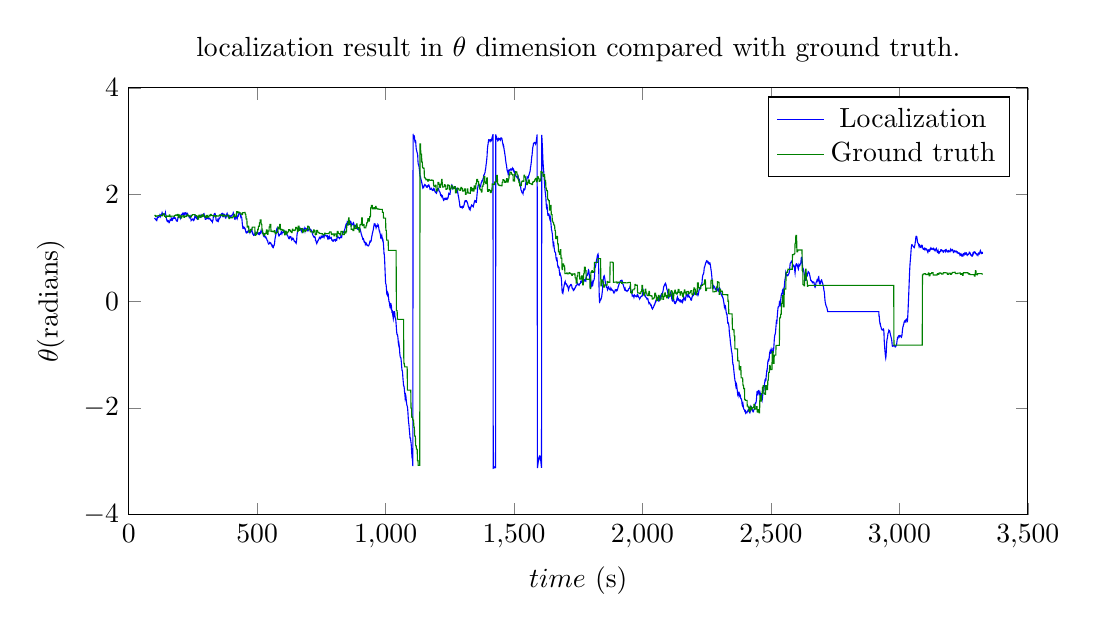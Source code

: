 % This file was created by matplotlib v0.1.0.
% Copyright (c) 2010--2014, Nico Schlömer <nico.schloemer@gmail.com>
% All rights reserved.
% 
% The lastest updates can be retrieved from
% 
% https://github.com/nschloe/matplotlib2tikz
% 
% where you can also submit bug reports and leavecomments.
% 
\begin{tikzpicture}

\begin{axis}[
title={localization result in $\theta$ dimension compared with ground truth.},
xlabel={$time$ (s)},
ylabel={$\theta$(radians)},
xmin=0, xmax=3500,
ymin=-4, ymax=4,
axis on top,
width=13cm,
height=7cm,
legend entries={{Localization},{Ground truth}}
]
\addplot [blue]
coordinates {
(100,1.546)
(101,1.551)
(102,1.552)
(103,1.543)
(104,1.541)
(105,1.527)
(106,1.528)
(107,1.53)
(108,1.521)
(109,1.537)
(110,1.527)
(111,1.551)
(112,1.569)
(113,1.579)
(114,1.574)
(115,1.577)
(116,1.578)
(117,1.573)
(118,1.585)
(119,1.588)
(120,1.603)
(121,1.615)
(122,1.596)
(123,1.593)
(124,1.585)
(125,1.617)
(126,1.619)
(127,1.624)
(128,1.625)
(129,1.641)
(130,1.659)
(131,1.645)
(132,1.625)
(133,1.622)
(134,1.622)
(135,1.631)
(136,1.621)
(137,1.623)
(138,1.625)
(139,1.623)
(140,1.626)
(141,1.638)
(142,1.635)
(143,1.659)
(144,1.63)
(145,1.6)
(146,1.573)
(147,1.539)
(148,1.529)
(149,1.51)
(150,1.495)
(151,1.493)
(152,1.504)
(153,1.512)
(154,1.51)
(155,1.494)
(156,1.485)
(157,1.471)
(158,1.473)
(159,1.493)
(160,1.505)
(161,1.522)
(162,1.512)
(163,1.515)
(164,1.519)
(165,1.529)
(166,1.553)
(167,1.543)
(168,1.528)
(169,1.538)
(170,1.546)
(171,1.532)
(172,1.548)
(173,1.555)
(174,1.552)
(175,1.562)
(176,1.554)
(177,1.555)
(178,1.562)
(179,1.569)
(180,1.569)
(181,1.558)
(182,1.548)
(183,1.543)
(184,1.532)
(185,1.512)
(186,1.513)
(187,1.506)
(188,1.5)
(189,1.5)
(190,1.516)
(191,1.546)
(192,1.568)
(193,1.573)
(194,1.573)
(195,1.579)
(196,1.584)
(197,1.582)
(198,1.578)
(199,1.573)
(200,1.569)
(201,1.555)
(202,1.576)
(203,1.6)
(204,1.602)
(205,1.62)
(206,1.624)
(207,1.62)
(208,1.63)
(209,1.642)
(210,1.632)
(211,1.63)
(212,1.649)
(213,1.652)
(214,1.645)
(215,1.628)
(216,1.622)
(217,1.645)
(218,1.647)
(219,1.661)
(220,1.661)
(221,1.646)
(222,1.637)
(223,1.624)
(224,1.611)
(225,1.616)
(226,1.627)
(227,1.652)
(228,1.646)
(229,1.642)
(230,1.627)
(231,1.613)
(232,1.603)
(233,1.595)
(234,1.595)
(235,1.585)
(236,1.565)
(237,1.571)
(238,1.596)
(239,1.602)
(240,1.589)
(241,1.567)
(242,1.541)
(243,1.513)
(244,1.52)
(245,1.52)
(246,1.522)
(247,1.53)
(248,1.532)
(249,1.529)
(250,1.54)
(251,1.536)
(252,1.523)
(253,1.538)
(254,1.54)
(255,1.532)
(256,1.548)
(257,1.579)
(258,1.607)
(259,1.611)
(260,1.592)
(261,1.574)
(262,1.567)
(263,1.561)
(264,1.574)
(265,1.561)
(266,1.55)
(267,1.537)
(268,1.534)
(269,1.538)
(270,1.551)
(271,1.556)
(272,1.576)
(273,1.585)
(274,1.58)
(275,1.588)
(276,1.6)
(277,1.596)
(278,1.584)
(279,1.588)
(280,1.587)
(281,1.603)
(282,1.582)
(283,1.59)
(284,1.6)
(285,1.608)
(286,1.593)
(287,1.595)
(288,1.593)
(289,1.593)
(290,1.599)
(291,1.606)
(292,1.639)
(293,1.642)
(294,1.621)
(295,1.589)
(296,1.572)
(297,1.566)
(298,1.537)
(299,1.534)
(300,1.535)
(301,1.543)
(302,1.544)
(303,1.55)
(304,1.563)
(305,1.562)
(306,1.566)
(307,1.561)
(308,1.564)
(309,1.544)
(310,1.544)
(311,1.543)
(312,1.55)
(313,1.556)
(314,1.552)
(315,1.547)
(316,1.549)
(317,1.542)
(318,1.528)
(319,1.519)
(320,1.518)
(321,1.52)
(322,1.52)
(323,1.503)
(324,1.507)
(325,1.508)
(326,1.491)
(327,1.515)
(328,1.52)
(329,1.566)
(330,1.576)
(331,1.6)
(332,1.623)
(333,1.634)
(334,1.64)
(335,1.647)
(336,1.647)
(337,1.625)
(338,1.604)
(339,1.576)
(340,1.531)
(341,1.512)
(342,1.508)
(343,1.508)
(344,1.512)
(345,1.498)
(346,1.502)
(347,1.526)
(348,1.517)
(349,1.505)
(350,1.52)
(351,1.548)
(352,1.543)
(353,1.549)
(354,1.558)
(355,1.561)
(356,1.573)
(357,1.585)
(358,1.61)
(359,1.623)
(360,1.63)
(361,1.634)
(362,1.638)
(363,1.645)
(364,1.647)
(365,1.609)
(366,1.589)
(367,1.583)
(368,1.584)
(369,1.617)
(370,1.606)
(371,1.625)
(372,1.629)
(373,1.622)
(374,1.618)
(375,1.596)
(376,1.568)
(377,1.564)
(378,1.559)
(379,1.57)
(380,1.597)
(381,1.629)
(382,1.638)
(383,1.648)
(384,1.632)
(385,1.612)
(386,1.594)
(387,1.58)
(388,1.576)
(389,1.587)
(390,1.598)
(391,1.58)
(392,1.586)
(393,1.592)
(394,1.598)
(395,1.58)
(396,1.575)
(397,1.59)
(398,1.586)
(399,1.595)
(400,1.607)
(401,1.607)
(402,1.607)
(403,1.617)
(404,1.619)
(405,1.63)
(406,1.641)
(407,1.658)
(408,1.644)
(409,1.612)
(410,1.591)
(411,1.577)
(412,1.56)
(413,1.537)
(414,1.535)
(415,1.558)
(416,1.576)
(417,1.575)
(418,1.572)
(419,1.564)
(420,1.559)
(421,1.554)
(422,1.544)
(423,1.565)
(424,1.586)
(425,1.608)
(426,1.615)
(427,1.607)
(428,1.634)
(429,1.64)
(430,1.655)
(431,1.657)
(432,1.642)
(433,1.634)
(434,1.628)
(435,1.617)
(436,1.589)
(437,1.604)
(438,1.582)
(439,1.577)
(440,1.567)
(441,1.524)
(442,1.467)
(443,1.416)
(444,1.387)
(445,1.401)
(446,1.394)
(447,1.37)
(448,1.366)
(449,1.38)
(450,1.383)
(451,1.385)
(452,1.356)
(453,1.355)
(454,1.354)
(455,1.319)
(456,1.302)
(457,1.283)
(458,1.279)
(459,1.284)
(460,1.293)
(461,1.285)
(462,1.289)
(463,1.311)
(464,1.313)
(465,1.312)
(466,1.321)
(467,1.313)
(468,1.322)
(469,1.321)
(470,1.313)
(471,1.314)
(472,1.284)
(473,1.293)
(474,1.298)
(475,1.308)
(476,1.315)
(477,1.31)
(478,1.321)
(479,1.338)
(480,1.315)
(481,1.298)
(482,1.271)
(483,1.276)
(484,1.257)
(485,1.252)
(486,1.239)
(487,1.245)
(488,1.25)
(489,1.242)
(490,1.248)
(491,1.26)
(492,1.27)
(493,1.276)
(494,1.271)
(495,1.28)
(496,1.258)
(497,1.258)
(498,1.265)
(499,1.265)
(500,1.265)
(501,1.293)
(502,1.291)
(503,1.283)
(504,1.271)
(505,1.258)
(506,1.255)
(507,1.277)
(508,1.281)
(509,1.272)
(510,1.259)
(511,1.269)
(512,1.283)
(513,1.278)
(514,1.302)
(515,1.321)
(516,1.303)
(517,1.306)
(518,1.308)
(519,1.292)
(520,1.302)
(521,1.31)
(522,1.278)
(523,1.251)
(524,1.234)
(525,1.22)
(526,1.219)
(527,1.21)
(528,1.212)
(529,1.214)
(530,1.23)
(531,1.204)
(532,1.192)
(533,1.194)
(534,1.199)
(535,1.183)
(536,1.182)
(537,1.168)
(538,1.153)
(539,1.139)
(540,1.131)
(541,1.133)
(542,1.103)
(543,1.089)
(544,1.076)
(545,1.071)
(546,1.079)
(547,1.079)
(548,1.082)
(549,1.105)
(550,1.104)
(551,1.1)
(552,1.084)
(553,1.082)
(554,1.084)
(555,1.061)
(556,1.058)
(557,1.052)
(558,1.029)
(559,1.029)
(560,1.019)
(561,1.035)
(562,1.022)
(563,1.013)
(564,1.034)
(565,1.04)
(566,1.044)
(567,1.066)
(568,1.099)
(569,1.153)
(570,1.18)
(571,1.204)
(572,1.231)
(573,1.261)
(574,1.298)
(575,1.316)
(576,1.344)
(577,1.361)
(578,1.371)
(579,1.34)
(580,1.315)
(581,1.301)
(582,1.275)
(583,1.248)
(584,1.235)
(585,1.223)
(586,1.227)
(587,1.252)
(588,1.251)
(589,1.255)
(590,1.258)
(591,1.254)
(592,1.26)
(593,1.286)
(594,1.305)
(595,1.302)
(596,1.296)
(597,1.274)
(598,1.291)
(599,1.292)
(600,1.292)
(601,1.29)
(602,1.295)
(603,1.303)
(604,1.29)
(605,1.291)
(606,1.304)
(607,1.276)
(608,1.266)
(609,1.266)
(610,1.275)
(611,1.276)
(612,1.285)
(613,1.275)
(614,1.271)
(615,1.258)
(616,1.263)
(617,1.236)
(618,1.228)
(619,1.227)
(620,1.214)
(621,1.202)
(622,1.187)
(623,1.189)
(624,1.171)
(625,1.172)
(626,1.19)
(627,1.209)
(628,1.205)
(629,1.205)
(630,1.212)
(631,1.211)
(632,1.186)
(633,1.167)
(634,1.154)
(635,1.166)
(636,1.155)
(637,1.158)
(638,1.164)
(639,1.183)
(640,1.176)
(641,1.17)
(642,1.165)
(643,1.142)
(644,1.131)
(645,1.12)
(646,1.118)
(647,1.124)
(648,1.12)
(649,1.096)
(650,1.094)
(651,1.097)
(652,1.089)
(653,1.121)
(654,1.159)
(655,1.236)
(656,1.274)
(657,1.291)
(658,1.316)
(659,1.341)
(660,1.353)
(661,1.352)
(662,1.369)
(663,1.377)
(664,1.373)
(665,1.364)
(666,1.364)
(667,1.353)
(668,1.367)
(669,1.367)
(670,1.361)
(671,1.352)
(672,1.312)
(673,1.316)
(674,1.303)
(675,1.331)
(676,1.329)
(677,1.361)
(678,1.364)
(679,1.354)
(680,1.345)
(681,1.343)
(682,1.341)
(683,1.339)
(684,1.342)
(685,1.361)
(686,1.329)
(687,1.363)
(688,1.363)
(689,1.367)
(690,1.366)
(691,1.362)
(692,1.355)
(693,1.346)
(694,1.332)
(695,1.325)
(696,1.328)
(697,1.338)
(698,1.325)
(699,1.339)
(700,1.332)
(701,1.337)
(702,1.358)
(703,1.374)
(704,1.361)
(705,1.361)
(706,1.353)
(707,1.346)
(708,1.342)
(709,1.34)
(710,1.321)
(711,1.313)
(712,1.323)
(713,1.318)
(714,1.29)
(715,1.264)
(716,1.25)
(717,1.24)
(718,1.227)
(719,1.221)
(720,1.208)
(721,1.205)
(722,1.2)
(723,1.205)
(724,1.208)
(725,1.206)
(726,1.188)
(727,1.144)
(728,1.145)
(729,1.127)
(730,1.111)
(731,1.093)
(732,1.081)
(733,1.098)
(734,1.11)
(735,1.109)
(736,1.127)
(737,1.142)
(738,1.14)
(739,1.151)
(740,1.165)
(741,1.172)
(742,1.191)
(743,1.181)
(744,1.187)
(745,1.175)
(746,1.17)
(747,1.177)
(748,1.194)
(749,1.21)
(750,1.197)
(751,1.205)
(752,1.216)
(753,1.218)
(754,1.207)
(755,1.215)
(756,1.206)
(757,1.226)
(758,1.217)
(759,1.224)
(760,1.233)
(761,1.21)
(762,1.23)
(763,1.228)
(764,1.231)
(765,1.231)
(766,1.236)
(767,1.225)
(768,1.225)
(769,1.23)
(770,1.221)
(771,1.215)
(772,1.221)
(773,1.225)
(774,1.188)
(775,1.201)
(776,1.212)
(777,1.204)
(778,1.186)
(779,1.171)
(780,1.179)
(781,1.202)
(782,1.173)
(783,1.174)
(784,1.181)
(785,1.187)
(786,1.189)
(787,1.199)
(788,1.2)
(789,1.182)
(790,1.164)
(791,1.144)
(792,1.145)
(793,1.144)
(794,1.136)
(795,1.123)
(796,1.122)
(797,1.142)
(798,1.148)
(799,1.149)
(800,1.153)
(801,1.155)
(802,1.156)
(803,1.138)
(804,1.141)
(805,1.133)
(806,1.147)
(807,1.137)
(808,1.14)
(809,1.157)
(810,1.151)
(811,1.177)
(812,1.199)
(813,1.199)
(814,1.215)
(815,1.197)
(816,1.195)
(817,1.198)
(818,1.195)
(819,1.188)
(820,1.177)
(821,1.186)
(822,1.191)
(823,1.196)
(824,1.199)
(825,1.195)
(826,1.215)
(827,1.207)
(828,1.199)
(829,1.196)
(830,1.231)
(831,1.26)
(832,1.27)
(833,1.277)
(834,1.296)
(835,1.291)
(836,1.286)
(837,1.284)
(838,1.309)
(839,1.319)
(840,1.317)
(841,1.348)
(842,1.362)
(843,1.382)
(844,1.403)
(845,1.42)
(846,1.441)
(847,1.449)
(848,1.446)
(849,1.457)
(850,1.457)
(851,1.494)
(852,1.49)
(853,1.452)
(854,1.44)
(855,1.43)
(856,1.432)
(857,1.438)
(858,1.442)
(859,1.467)
(860,1.481)
(861,1.477)
(862,1.467)
(863,1.481)
(864,1.494)
(865,1.487)
(866,1.466)
(867,1.446)
(868,1.423)
(869,1.433)
(870,1.436)
(871,1.444)
(872,1.443)
(873,1.455)
(874,1.466)
(875,1.448)
(876,1.457)
(877,1.442)
(878,1.413)
(879,1.396)
(880,1.409)
(881,1.406)
(882,1.417)
(883,1.42)
(884,1.405)
(885,1.377)
(886,1.37)
(887,1.375)
(888,1.375)
(889,1.383)
(890,1.387)
(891,1.36)
(892,1.347)
(893,1.345)
(894,1.35)
(895,1.365)
(896,1.358)
(897,1.359)
(898,1.342)
(899,1.344)
(900,1.343)
(901,1.348)
(902,1.327)
(903,1.31)
(904,1.289)
(905,1.267)
(906,1.247)
(907,1.241)
(908,1.211)
(909,1.207)
(910,1.192)
(911,1.168)
(912,1.172)
(913,1.159)
(914,1.163)
(915,1.15)
(916,1.12)
(917,1.107)
(918,1.104)
(919,1.112)
(920,1.1)
(921,1.072)
(922,1.088)
(923,1.092)
(924,1.079)
(925,1.067)
(926,1.075)
(927,1.061)
(928,1.059)
(929,1.047)
(930,1.044)
(931,1.041)
(932,1.035)
(933,1.037)
(934,1.042)
(935,1.051)
(936,1.068)
(937,1.077)
(938,1.093)
(939,1.128)
(940,1.129)
(941,1.127)
(942,1.116)
(943,1.124)
(944,1.136)
(945,1.179)
(946,1.206)
(947,1.227)
(948,1.259)
(949,1.283)
(950,1.297)
(951,1.319)
(952,1.337)
(953,1.374)
(954,1.399)
(955,1.428)
(956,1.451)
(957,1.448)
(958,1.436)
(959,1.443)
(960,1.429)
(961,1.4)
(962,1.396)
(963,1.376)
(964,1.39)
(965,1.408)
(966,1.399)
(967,1.403)
(968,1.402)
(969,1.407)
(970,1.438)
(971,1.429)
(972,1.42)
(973,1.39)
(974,1.355)
(975,1.33)
(976,1.306)
(977,1.309)
(978,1.279)
(979,1.263)
(980,1.243)
(981,1.184)
(982,1.181)
(983,1.213)
(984,1.221)
(985,1.235)
(986,1.201)
(987,1.185)
(988,1.154)
(989,1.134)
(990,1.143)
(991,1.105)
(992,1.044)
(993,0.968)
(994,0.884)
(995,0.88)
(996,0.798)
(997,0.687)
(998,0.563)
(999,0.452)
(1000,0.338)
(1001,0.325)
(1002,0.307)
(1003,0.255)
(1004,0.175)
(1005,0.128)
(1006,0.129)
(1007,0.117)
(1008,0.163)
(1009,0.153)
(1010,0.136)
(1011,0.09)
(1012,0.044)
(1013,-0.004)
(1014,-0.006)
(1015,-0.04)
(1016,-0.07)
(1017,-0.112)
(1018,-0.123)
(1019,-0.09)
(1020,-0.048)
(1021,-0.053)
(1022,-0.079)
(1023,-0.112)
(1024,-0.17)
(1025,-0.215)
(1026,-0.217)
(1027,-0.207)
(1028,-0.264)
(1029,-0.29)
(1030,-0.325)
(1031,-0.287)
(1032,-0.234)
(1033,-0.195)
(1034,-0.195)
(1035,-0.197)
(1036,-0.253)
(1037,-0.308)
(1038,-0.319)
(1039,-0.324)
(1040,-0.374)
(1041,-0.429)
(1042,-0.504)
(1043,-0.567)
(1044,-0.615)
(1045,-0.628)
(1046,-0.626)
(1047,-0.645)
(1048,-0.682)
(1049,-0.753)
(1050,-0.799)
(1051,-0.822)
(1052,-0.798)
(1053,-0.834)
(1054,-0.88)
(1055,-0.964)
(1056,-1.01)
(1057,-1.044)
(1058,-1.054)
(1059,-1.054)
(1060,-1.081)
(1061,-1.125)
(1062,-1.196)
(1063,-1.251)
(1064,-1.297)
(1065,-1.302)
(1066,-1.332)
(1067,-1.409)
(1068,-1.473)
(1069,-1.522)
(1070,-1.586)
(1071,-1.588)
(1072,-1.606)
(1073,-1.645)
(1074,-1.714)
(1075,-1.746)
(1076,-1.806)
(1077,-1.775)
(1078,-1.756)
(1079,-1.778)
(1080,-1.83)
(1081,-1.882)
(1082,-1.922)
(1083,-1.955)
(1084,-1.964)
(1085,-1.982)
(1086,-2.029)
(1087,-2.089)
(1088,-2.172)
(1089,-2.242)
(1090,-2.289)
(1091,-2.321)
(1092,-2.39)
(1093,-2.439)
(1094,-2.49)
(1095,-2.559)
(1096,-2.575)
(1097,-2.573)
(1098,-2.617)
(1099,-2.652)
(1100,-2.7)
(1101,-2.786)
(1102,-2.867)
(1103,-2.933)
(1104,-2.95)
(1105,-3.003)
(1106,-3.092)
(1107,3.139)
(1108,3.083)
(1109,3.055)
(1110,3.067)
(1111,3.101)
(1112,3.099)
(1113,3.043)
(1114,3.001)
(1115,3.008)
(1116,3.012)
(1117,3.004)
(1118,2.933)
(1119,2.872)
(1120,2.833)
(1121,2.825)
(1122,2.799)
(1123,2.785)
(1124,2.764)
(1125,2.738)
(1126,2.628)
(1127,2.576)
(1128,2.559)
(1129,2.562)
(1130,2.527)
(1131,2.492)
(1132,2.447)
(1133,2.395)
(1134,2.354)
(1135,2.331)
(1136,2.331)
(1137,2.298)
(1138,2.279)
(1139,2.259)
(1140,2.245)
(1141,2.218)
(1142,2.197)
(1143,2.171)
(1144,2.147)
(1145,2.126)
(1146,2.136)
(1147,2.127)
(1148,2.128)
(1149,2.147)
(1150,2.173)
(1151,2.175)
(1152,2.183)
(1153,2.172)
(1154,2.178)
(1155,2.179)
(1156,2.169)
(1157,2.168)
(1158,2.145)
(1159,2.14)
(1160,2.145)
(1161,2.15)
(1162,2.156)
(1163,2.145)
(1164,2.156)
(1165,2.159)
(1166,2.171)
(1167,2.164)
(1168,2.158)
(1169,2.171)
(1170,2.159)
(1171,2.145)
(1172,2.126)
(1173,2.098)
(1174,2.101)
(1175,2.099)
(1176,2.106)
(1177,2.105)
(1178,2.115)
(1179,2.106)
(1180,2.095)
(1181,2.084)
(1182,2.08)
(1183,2.075)
(1184,2.078)
(1185,2.078)
(1186,2.107)
(1187,2.115)
(1188,2.11)
(1189,2.09)
(1190,2.093)
(1191,2.072)
(1192,2.06)
(1193,2.046)
(1194,2.043)
(1195,2.038)
(1196,2.045)
(1197,2.032)
(1198,2.025)
(1199,2.04)
(1200,2.064)
(1201,2.069)
(1202,2.076)
(1203,2.105)
(1204,2.112)
(1205,2.117)
(1206,2.114)
(1207,2.101)
(1208,2.076)
(1209,2.057)
(1210,2.054)
(1211,2.046)
(1212,2.043)
(1213,2.017)
(1214,1.99)
(1215,1.993)
(1216,1.988)
(1217,1.968)
(1218,1.982)
(1219,1.969)
(1220,1.967)
(1221,1.973)
(1222,1.958)
(1223,1.938)
(1224,1.918)
(1225,1.903)
(1226,1.891)
(1227,1.896)
(1228,1.91)
(1229,1.92)
(1230,1.926)
(1231,1.921)
(1232,1.929)
(1233,1.921)
(1234,1.908)
(1235,1.906)
(1236,1.909)
(1237,1.927)
(1238,1.923)
(1239,1.928)
(1240,1.915)
(1241,1.923)
(1242,1.926)
(1243,1.935)
(1244,1.963)
(1245,1.999)
(1246,2.017)
(1247,2.009)
(1248,2.009)
(1249,2.005)
(1250,2.015)
(1251,2.012)
(1252,2.06)
(1253,2.087)
(1254,2.116)
(1255,2.127)
(1256,2.141)
(1257,2.158)
(1258,2.179)
(1259,2.172)
(1260,2.139)
(1261,2.118)
(1262,2.13)
(1263,2.123)
(1264,2.124)
(1265,2.135)
(1266,2.141)
(1267,2.132)
(1268,2.136)
(1269,2.149)
(1270,2.148)
(1271,2.138)
(1272,2.126)
(1273,2.105)
(1274,2.107)
(1275,2.107)
(1276,2.085)
(1277,2.084)
(1278,2.1)
(1279,2.071)
(1280,2.067)
(1281,2.03)
(1282,2.009)
(1283,1.974)
(1284,1.958)
(1285,1.929)
(1286,1.894)
(1287,1.864)
(1288,1.837)
(1289,1.789)
(1290,1.765)
(1291,1.762)
(1292,1.76)
(1293,1.762)
(1294,1.773)
(1295,1.771)
(1296,1.761)
(1297,1.756)
(1298,1.749)
(1299,1.763)
(1300,1.777)
(1301,1.773)
(1302,1.76)
(1303,1.763)
(1304,1.783)
(1305,1.8)
(1306,1.811)
(1307,1.852)
(1308,1.857)
(1309,1.882)
(1310,1.883)
(1311,1.878)
(1312,1.873)
(1313,1.884)
(1314,1.882)
(1315,1.883)
(1316,1.868)
(1317,1.866)
(1318,1.848)
(1319,1.835)
(1320,1.821)
(1321,1.797)
(1322,1.774)
(1323,1.774)
(1324,1.753)
(1325,1.739)
(1326,1.752)
(1327,1.754)
(1328,1.723)
(1329,1.714)
(1330,1.745)
(1331,1.743)
(1332,1.765)
(1333,1.78)
(1334,1.788)
(1335,1.805)
(1336,1.802)
(1337,1.785)
(1338,1.785)
(1339,1.787)
(1340,1.779)
(1341,1.771)
(1342,1.79)
(1343,1.807)
(1344,1.827)
(1345,1.852)
(1346,1.869)
(1347,1.879)
(1348,1.868)
(1349,1.867)
(1350,1.88)
(1351,1.874)
(1352,1.852)
(1353,1.852)
(1354,1.892)
(1355,1.943)
(1356,2.0)
(1357,2.047)
(1358,2.114)
(1359,2.134)
(1360,2.17)
(1361,2.182)
(1362,2.196)
(1363,2.188)
(1364,2.169)
(1365,2.163)
(1366,2.157)
(1367,2.151)
(1368,2.143)
(1369,2.151)
(1370,2.167)
(1371,2.189)
(1372,2.214)
(1373,2.225)
(1374,2.226)
(1375,2.259)
(1376,2.263)
(1377,2.259)
(1378,2.267)
(1379,2.293)
(1380,2.296)
(1381,2.322)
(1382,2.361)
(1383,2.369)
(1384,2.369)
(1385,2.38)
(1386,2.403)
(1387,2.409)
(1388,2.45)
(1389,2.472)
(1390,2.498)
(1391,2.555)
(1392,2.578)
(1393,2.623)
(1394,2.674)
(1395,2.724)
(1396,2.821)
(1397,2.88)
(1398,2.919)
(1399,2.949)
(1400,2.991)
(1401,3.022)
(1402,3.018)
(1403,3.014)
(1404,3.024)
(1405,3.026)
(1406,3.014)
(1407,2.997)
(1408,3.007)
(1409,3.015)
(1410,3.03)
(1411,3.033)
(1412,3.018)
(1413,3.03)
(1414,3.06)
(1415,3.078)
(1416,3.09)
(1417,3.103)
(1418,3.131)
(1419,-3.132)
(1420,-3.129)
(1421,-3.11)
(1422,-3.111)
(1423,-3.108)
(1424,-3.112)
(1425,-3.118)
(1426,-3.103)
(1427,-3.1)
(1428,-3.131)
(1429,3.128)
(1430,3.093)
(1431,3.089)
(1432,3.084)
(1433,3.043)
(1434,3.037)
(1435,3.039)
(1436,3.031)
(1437,3.009)
(1438,3.017)
(1439,3.054)
(1440,3.056)
(1441,3.039)
(1442,3.028)
(1443,3.033)
(1444,3.048)
(1445,3.049)
(1446,3.043)
(1447,3.029)
(1448,3.05)
(1449,3.061)
(1450,3.059)
(1451,3.049)
(1452,3.054)
(1453,3.046)
(1454,3.017)
(1455,2.983)
(1456,2.967)
(1457,2.931)
(1458,2.912)
(1459,2.922)
(1460,2.902)
(1461,2.856)
(1462,2.829)
(1463,2.806)
(1464,2.766)
(1465,2.737)
(1466,2.703)
(1467,2.654)
(1468,2.621)
(1469,2.582)
(1470,2.564)
(1471,2.532)
(1472,2.492)
(1473,2.463)
(1474,2.442)
(1475,2.422)
(1476,2.418)
(1477,2.389)
(1478,2.427)
(1479,2.406)
(1480,2.426)
(1481,2.443)
(1482,2.447)
(1483,2.465)
(1484,2.467)
(1485,2.465)
(1486,2.462)
(1487,2.476)
(1488,2.483)
(1489,2.479)
(1490,2.467)
(1491,2.457)
(1492,2.458)
(1493,2.466)
(1494,2.491)
(1495,2.482)
(1496,2.475)
(1497,2.48)
(1498,2.467)
(1499,2.439)
(1500,2.447)
(1501,2.434)
(1502,2.433)
(1503,2.399)
(1504,2.372)
(1505,2.374)
(1506,2.373)
(1507,2.345)
(1508,2.345)
(1509,2.338)
(1510,2.332)
(1511,2.323)
(1512,2.317)
(1513,2.327)
(1514,2.318)
(1515,2.33)
(1516,2.337)
(1517,2.311)
(1518,2.296)
(1519,2.276)
(1520,2.26)
(1521,2.268)
(1522,2.235)
(1523,2.215)
(1524,2.188)
(1525,2.171)
(1526,2.132)
(1527,2.089)
(1528,2.079)
(1529,2.072)
(1530,2.052)
(1531,2.036)
(1532,2.039)
(1533,2.038)
(1534,2.029)
(1535,2.016)
(1536,2.047)
(1537,2.079)
(1538,2.105)
(1539,2.103)
(1540,2.091)
(1541,2.101)
(1542,2.098)
(1543,2.111)
(1544,2.153)
(1545,2.196)
(1546,2.22)
(1547,2.25)
(1548,2.24)
(1549,2.256)
(1550,2.284)
(1551,2.332)
(1552,2.328)
(1553,2.323)
(1554,2.318)
(1555,2.313)
(1556,2.327)
(1557,2.355)
(1558,2.362)
(1559,2.38)
(1560,2.397)
(1561,2.415)
(1562,2.428)
(1563,2.456)
(1564,2.51)
(1565,2.527)
(1566,2.564)
(1567,2.601)
(1568,2.651)
(1569,2.71)
(1570,2.734)
(1571,2.783)
(1572,2.84)
(1573,2.881)
(1574,2.902)
(1575,2.931)
(1576,2.964)
(1577,2.965)
(1578,2.958)
(1579,2.965)
(1580,2.976)
(1581,2.975)
(1582,2.974)
(1583,2.974)
(1584,2.954)
(1585,2.971)
(1586,2.985)
(1587,3.025)
(1588,3.056)
(1589,3.089)
(1590,3.126)
(1591,-3.13)
(1592,-3.098)
(1593,-3.065)
(1594,-3.021)
(1595,-2.995)
(1596,-2.947)
(1597,-2.934)
(1598,-2.918)
(1599,-2.936)
(1600,-2.914)
(1601,-2.907)
(1602,-2.912)
(1603,-2.919)
(1604,-2.986)
(1605,-3.038)
(1606,-3.089)
(1607,-3.126)
(1608,3.12)
(1609,3.021)
(1610,2.932)
(1611,2.832)
(1612,2.696)
(1613,2.597)
(1614,2.522)
(1615,2.468)
(1616,2.407)
(1617,2.337)
(1618,2.257)
(1619,2.179)
(1620,2.11)
(1621,2.07)
(1622,2.022)
(1623,1.985)
(1624,1.932)
(1625,1.838)
(1626,1.782)
(1627,1.805)
(1628,1.808)
(1629,1.767)
(1630,1.707)
(1631,1.642)
(1632,1.609)
(1633,1.608)
(1634,1.627)
(1635,1.637)
(1636,1.635)
(1637,1.605)
(1638,1.57)
(1639,1.547)
(1640,1.567)
(1641,1.579)
(1642,1.541)
(1643,1.494)
(1644,1.443)
(1645,1.385)
(1646,1.335)
(1647,1.326)
(1648,1.29)
(1649,1.267)
(1650,1.205)
(1651,1.141)
(1652,1.08)
(1653,1.11)
(1654,1.11)
(1655,1.072)
(1656,1.013)
(1657,0.974)
(1658,0.94)
(1659,0.92)
(1660,0.916)
(1661,0.914)
(1662,0.898)
(1663,0.833)
(1664,0.792)
(1665,0.779)
(1666,0.802)
(1667,0.806)
(1668,0.767)
(1669,0.7)
(1670,0.669)
(1671,0.64)
(1672,0.632)
(1673,0.627)
(1674,0.641)
(1675,0.633)
(1676,0.579)
(1677,0.542)
(1678,0.492)
(1679,0.495)
(1680,0.508)
(1681,0.487)
(1682,0.477)
(1683,0.459)
(1684,0.43)
(1685,0.369)
(1686,0.289)
(1687,0.189)
(1688,0.157)
(1689,0.156)
(1690,0.148)
(1691,0.178)
(1692,0.202)
(1693,0.238)
(1694,0.263)
(1695,0.294)
(1696,0.316)
(1697,0.334)
(1698,0.36)
(1699,0.37)
(1700,0.336)
(1701,0.326)
(1702,0.332)
(1703,0.326)
(1704,0.326)
(1705,0.316)
(1706,0.294)
(1707,0.278)
(1708,0.279)
(1709,0.285)
(1710,0.259)
(1711,0.234)
(1712,0.212)
(1713,0.228)
(1714,0.246)
(1715,0.266)
(1716,0.276)
(1717,0.283)
(1718,0.291)
(1719,0.292)
(1720,0.311)
(1721,0.311)
(1722,0.314)
(1723,0.309)
(1724,0.296)
(1725,0.281)
(1726,0.245)
(1727,0.243)
(1728,0.234)
(1729,0.226)
(1730,0.225)
(1731,0.202)
(1732,0.207)
(1733,0.22)
(1734,0.231)
(1735,0.224)
(1736,0.234)
(1737,0.241)
(1738,0.249)
(1739,0.267)
(1740,0.267)
(1741,0.291)
(1742,0.291)
(1743,0.292)
(1744,0.299)
(1745,0.308)
(1746,0.311)
(1747,0.334)
(1748,0.326)
(1749,0.321)
(1750,0.313)
(1751,0.31)
(1752,0.304)
(1753,0.298)
(1754,0.306)
(1755,0.325)
(1756,0.327)
(1757,0.33)
(1758,0.332)
(1759,0.35)
(1760,0.377)
(1761,0.376)
(1762,0.364)
(1763,0.369)
(1764,0.377)
(1765,0.356)
(1766,0.359)
(1767,0.371)
(1768,0.367)
(1769,0.348)
(1770,0.359)
(1771,0.393)
(1772,0.381)
(1773,0.38)
(1774,0.38)
(1775,0.404)
(1776,0.404)
(1777,0.383)
(1778,0.389)
(1779,0.412)
(1780,0.398)
(1781,0.434)
(1782,0.467)
(1783,0.482)
(1784,0.492)
(1785,0.485)
(1786,0.49)
(1787,0.519)
(1788,0.534)
(1789,0.57)
(1790,0.587)
(1791,0.579)
(1792,0.537)
(1793,0.493)
(1794,0.447)
(1795,0.456)
(1796,0.421)
(1797,0.383)
(1798,0.337)
(1799,0.301)
(1800,0.277)
(1801,0.295)
(1802,0.334)
(1803,0.355)
(1804,0.31)
(1805,0.288)
(1806,0.292)
(1807,0.327)
(1808,0.353)
(1809,0.385)
(1810,0.385)
(1811,0.396)
(1812,0.411)
(1813,0.456)
(1814,0.538)
(1815,0.647)
(1816,0.66)
(1817,0.651)
(1818,0.672)
(1819,0.707)
(1820,0.736)
(1821,0.77)
(1822,0.789)
(1823,0.809)
(1824,0.844)
(1825,0.859)
(1826,0.876)
(1827,0.884)
(1828,0.849)
(1829,0.74)
(1830,0.51)
(1831,0.245)
(1832,0.059)
(1833,-0.019)
(1834,-0.013)
(1835,0.017)
(1836,0.03)
(1837,0.024)
(1838,0.029)
(1839,0.045)
(1840,0.067)
(1841,0.079)
(1842,0.117)
(1843,0.153)
(1844,0.196)
(1845,0.259)
(1846,0.33)
(1847,0.389)
(1848,0.42)
(1849,0.461)
(1850,0.468)
(1851,0.476)
(1852,0.46)
(1853,0.433)
(1854,0.399)
(1855,0.367)
(1856,0.341)
(1857,0.322)
(1858,0.306)
(1859,0.278)
(1860,0.287)
(1861,0.273)
(1862,0.255)
(1863,0.241)
(1864,0.213)
(1865,0.222)
(1866,0.239)
(1867,0.259)
(1868,0.268)
(1869,0.255)
(1870,0.239)
(1871,0.234)
(1872,0.221)
(1873,0.226)
(1874,0.226)
(1875,0.23)
(1876,0.219)
(1877,0.245)
(1878,0.234)
(1879,0.217)
(1880,0.222)
(1881,0.215)
(1882,0.206)
(1883,0.201)
(1884,0.205)
(1885,0.201)
(1886,0.193)
(1887,0.17)
(1888,0.157)
(1889,0.152)
(1890,0.172)
(1891,0.174)
(1892,0.173)
(1893,0.196)
(1894,0.212)
(1895,0.208)
(1896,0.21)
(1897,0.214)
(1898,0.204)
(1899,0.215)
(1900,0.214)
(1901,0.2)
(1902,0.207)
(1903,0.226)
(1904,0.236)
(1905,0.262)
(1906,0.283)
(1907,0.292)
(1908,0.309)
(1909,0.326)
(1910,0.329)
(1911,0.342)
(1912,0.359)
(1913,0.367)
(1914,0.379)
(1915,0.386)
(1916,0.387)
(1917,0.383)
(1918,0.389)
(1919,0.394)
(1920,0.394)
(1921,0.379)
(1922,0.367)
(1923,0.351)
(1924,0.312)
(1925,0.309)
(1926,0.294)
(1927,0.276)
(1928,0.25)
(1929,0.247)
(1930,0.228)
(1931,0.242)
(1932,0.248)
(1933,0.222)
(1934,0.203)
(1935,0.196)
(1936,0.195)
(1937,0.196)
(1938,0.199)
(1939,0.189)
(1940,0.184)
(1941,0.193)
(1942,0.199)
(1943,0.205)
(1944,0.203)
(1945,0.213)
(1946,0.226)
(1947,0.236)
(1948,0.238)
(1949,0.239)
(1950,0.242)
(1951,0.27)
(1952,0.263)
(1953,0.24)
(1954,0.222)
(1955,0.2)
(1956,0.185)
(1957,0.176)
(1958,0.165)
(1959,0.138)
(1960,0.103)
(1961,0.109)
(1962,0.111)
(1963,0.107)
(1964,0.097)
(1965,0.108)
(1966,0.106)
(1967,0.079)
(1968,0.098)
(1969,0.113)
(1970,0.106)
(1971,0.103)
(1972,0.098)
(1973,0.097)
(1974,0.09)
(1975,0.09)
(1976,0.081)
(1977,0.082)
(1978,0.1)
(1979,0.096)
(1980,0.125)
(1981,0.128)
(1982,0.099)
(1983,0.091)
(1984,0.093)
(1985,0.083)
(1986,0.069)
(1987,0.06)
(1988,0.055)
(1989,0.044)
(1990,0.062)
(1991,0.062)
(1992,0.063)
(1993,0.078)
(1994,0.084)
(1995,0.089)
(1996,0.089)
(1997,0.097)
(1998,0.095)
(1999,0.097)
(2000,0.133)
(2001,0.159)
(2002,0.187)
(2003,0.202)
(2004,0.18)
(2005,0.157)
(2006,0.149)
(2007,0.136)
(2008,0.117)
(2009,0.106)
(2010,0.118)
(2011,0.093)
(2012,0.08)
(2013,0.078)
(2014,0.067)
(2015,0.064)
(2016,0.063)
(2017,0.045)
(2018,0.05)
(2019,0.051)
(2020,0.051)
(2021,0.048)
(2022,0.012)
(2023,0.002)
(2024,-0.01)
(2025,-0.04)
(2026,-0.035)
(2027,-0.035)
(2028,-0.031)
(2029,-0.04)
(2030,-0.061)
(2031,-0.064)
(2032,-0.076)
(2033,-0.069)
(2034,-0.078)
(2035,-0.093)
(2036,-0.12)
(2037,-0.135)
(2038,-0.137)
(2039,-0.145)
(2040,-0.133)
(2041,-0.123)
(2042,-0.119)
(2043,-0.107)
(2044,-0.1)
(2045,-0.077)
(2046,-0.076)
(2047,-0.056)
(2048,-0.057)
(2049,-0.042)
(2050,-0.019)
(2051,-0.003)
(2052,-0.009)
(2053,0.001)
(2054,0.032)
(2055,0.036)
(2056,0.045)
(2057,0.062)
(2058,0.063)
(2059,0.061)
(2060,0.05)
(2061,0.067)
(2062,0.038)
(2063,0.008)
(2064,8.694e-05)
(2065,0.005)
(2066,0.029)
(2067,0.04)
(2068,0.058)
(2069,0.082)
(2070,0.094)
(2071,0.103)
(2072,0.08)
(2073,0.114)
(2074,0.136)
(2075,0.138)
(2076,0.145)
(2077,0.146)
(2078,0.157)
(2079,0.172)
(2080,0.192)
(2081,0.216)
(2082,0.253)
(2083,0.276)
(2084,0.279)
(2085,0.3)
(2086,0.306)
(2087,0.322)
(2088,0.322)
(2089,0.314)
(2090,0.329)
(2091,0.316)
(2092,0.303)
(2093,0.268)
(2094,0.25)
(2095,0.22)
(2096,0.213)
(2097,0.203)
(2098,0.173)
(2099,0.144)
(2100,0.113)
(2101,0.083)
(2102,0.065)
(2103,0.074)
(2104,0.095)
(2105,0.114)
(2106,0.108)
(2107,0.119)
(2108,0.142)
(2109,0.157)
(2110,0.142)
(2111,0.142)
(2112,0.124)
(2113,0.09)
(2114,0.046)
(2115,0.025)
(2116,0.009)
(2117,0.005)
(2118,0.02)
(2119,0.017)
(2120,0.027)
(2121,0.019)
(2122,0.025)
(2123,-0.003)
(2124,-0.022)
(2125,-0.033)
(2126,-0.025)
(2127,-0.039)
(2128,-0.043)
(2129,-0.036)
(2130,-0.015)
(2131,-0.015)
(2132,0.005)
(2133,0.016)
(2134,0.041)
(2135,0.066)
(2136,0.079)
(2137,0.058)
(2138,0.032)
(2139,0.042)
(2140,0.045)
(2141,0.03)
(2142,0.015)
(2143,0.02)
(2144,0.008)
(2145,0.022)
(2146,0.023)
(2147,0.016)
(2148,0.002)
(2149,0.016)
(2150,0.009)
(2151,-0.003)
(2152,-0.008)
(2153,-0.015)
(2154,-0.001)
(2155,-0.016)
(2156,0.006)
(2157,-0.004)
(2158,0.012)
(2159,0.038)
(2160,0.061)
(2161,0.076)
(2162,0.065)
(2163,0.054)
(2164,0.047)
(2165,0.025)
(2166,0.016)
(2167,0.023)
(2168,0.042)
(2169,0.092)
(2170,0.11)
(2171,0.144)
(2172,0.127)
(2173,0.1)
(2174,0.101)
(2175,0.111)
(2176,0.094)
(2177,0.08)
(2178,0.085)
(2179,0.092)
(2180,0.117)
(2181,0.087)
(2182,0.081)
(2183,0.082)
(2184,0.068)
(2185,0.063)
(2186,0.061)
(2187,0.056)
(2188,0.026)
(2189,0.023)
(2190,0.019)
(2191,0.023)
(2192,0.051)
(2193,0.082)
(2194,0.083)
(2195,0.101)
(2196,0.114)
(2197,0.118)
(2198,0.113)
(2199,0.137)
(2200,0.157)
(2201,0.154)
(2202,0.156)
(2203,0.15)
(2204,0.136)
(2205,0.143)
(2206,0.146)
(2207,0.133)
(2208,0.13)
(2209,0.142)
(2210,0.143)
(2211,0.123)
(2212,0.128)
(2213,0.14)
(2214,0.132)
(2215,0.12)
(2216,0.109)
(2217,0.122)
(2218,0.144)
(2219,0.17)
(2220,0.207)
(2221,0.211)
(2222,0.223)
(2223,0.24)
(2224,0.234)
(2225,0.254)
(2226,0.263)
(2227,0.29)
(2228,0.29)
(2229,0.307)
(2230,0.319)
(2231,0.326)
(2232,0.358)
(2233,0.425)
(2234,0.465)
(2235,0.484)
(2236,0.507)
(2237,0.508)
(2238,0.515)
(2239,0.548)
(2240,0.606)
(2241,0.639)
(2242,0.64)
(2243,0.661)
(2244,0.677)
(2245,0.703)
(2246,0.713)
(2247,0.73)
(2248,0.731)
(2249,0.746)
(2250,0.735)
(2251,0.737)
(2252,0.748)
(2253,0.737)
(2254,0.733)
(2255,0.721)
(2256,0.732)
(2257,0.722)
(2258,0.717)
(2259,0.706)
(2260,0.72)
(2261,0.719)
(2262,0.704)
(2263,0.709)
(2264,0.685)
(2265,0.655)
(2266,0.618)
(2267,0.583)
(2268,0.556)
(2269,0.501)
(2270,0.459)
(2271,0.397)
(2272,0.364)
(2273,0.313)
(2274,0.291)
(2275,0.278)
(2276,0.26)
(2277,0.276)
(2278,0.284)
(2279,0.278)
(2280,0.269)
(2281,0.265)
(2282,0.248)
(2283,0.226)
(2284,0.22)
(2285,0.217)
(2286,0.227)
(2287,0.222)
(2288,0.23)
(2289,0.248)
(2290,0.24)
(2291,0.23)
(2292,0.216)
(2293,0.204)
(2294,0.215)
(2295,0.203)
(2296,0.194)
(2297,0.215)
(2298,0.231)
(2299,0.248)
(2300,0.251)
(2301,0.24)
(2302,0.227)
(2303,0.173)
(2304,0.179)
(2305,0.154)
(2306,0.131)
(2307,0.123)
(2308,0.124)
(2309,0.103)
(2310,0.106)
(2311,0.086)
(2312,0.084)
(2313,0.056)
(2314,0.053)
(2315,0.027)
(2316,-0.013)
(2317,-0.024)
(2318,-0.076)
(2319,-0.109)
(2320,-0.09)
(2321,-0.077)
(2322,-0.08)
(2323,-0.098)
(2324,-0.136)
(2325,-0.176)
(2326,-0.208)
(2327,-0.239)
(2328,-0.249)
(2329,-0.246)
(2330,-0.306)
(2331,-0.351)
(2332,-0.404)
(2333,-0.399)
(2334,-0.408)
(2335,-0.423)
(2336,-0.45)
(2337,-0.491)
(2338,-0.569)
(2339,-0.612)
(2340,-0.664)
(2341,-0.695)
(2342,-0.753)
(2343,-0.801)
(2344,-0.835)
(2345,-0.866)
(2346,-0.914)
(2347,-0.946)
(2348,-0.962)
(2349,-1.004)
(2350,-1.066)
(2351,-1.132)
(2352,-1.184)
(2353,-1.185)
(2354,-1.216)
(2355,-1.266)
(2356,-1.317)
(2357,-1.36)
(2358,-1.414)
(2359,-1.445)
(2360,-1.486)
(2361,-1.5)
(2362,-1.536)
(2363,-1.58)
(2364,-1.606)
(2365,-1.585)
(2366,-1.561)
(2367,-1.583)
(2368,-1.637)
(2369,-1.668)
(2370,-1.713)
(2371,-1.758)
(2372,-1.749)
(2373,-1.711)
(2374,-1.718)
(2375,-1.732)
(2376,-1.782)
(2377,-1.771)
(2378,-1.741)
(2379,-1.758)
(2380,-1.757)
(2381,-1.771)
(2382,-1.81)
(2383,-1.828)
(2384,-1.834)
(2385,-1.833)
(2386,-1.849)
(2387,-1.891)
(2388,-1.947)
(2389,-1.958)
(2390,-1.936)
(2391,-1.92)
(2392,-1.951)
(2393,-1.99)
(2394,-2.018)
(2395,-2.027)
(2396,-2.034)
(2397,-2.038)
(2398,-2.059)
(2399,-2.055)
(2400,-2.072)
(2401,-2.089)
(2402,-2.072)
(2403,-2.088)
(2404,-2.088)
(2405,-2.088)
(2406,-2.094)
(2407,-2.077)
(2408,-2.074)
(2409,-2.073)
(2410,-2.053)
(2411,-2.042)
(2412,-2.034)
(2413,-2.048)
(2414,-2.041)
(2415,-2.048)
(2416,-2.048)
(2417,-2.086)
(2418,-2.093)
(2419,-2.079)
(2420,-2.056)
(2421,-2.007)
(2422,-1.982)
(2423,-1.998)
(2424,-2.012)
(2425,-1.998)
(2426,-2.01)
(2427,-2.024)
(2428,-2.055)
(2429,-2.056)
(2430,-2.073)
(2431,-2.076)
(2432,-2.071)
(2433,-2.046)
(2434,-2.033)
(2435,-2.023)
(2436,-2.02)
(2437,-2.005)
(2438,-1.965)
(2439,-1.915)
(2440,-1.908)
(2441,-1.911)
(2442,-1.896)
(2443,-1.868)
(2444,-1.821)
(2445,-1.749)
(2446,-1.695)
(2447,-1.693)
(2448,-1.743)
(2449,-1.748)
(2450,-1.708)
(2451,-1.688)
(2452,-1.675)
(2453,-1.674)
(2454,-1.715)
(2455,-1.739)
(2456,-1.749)
(2457,-1.748)
(2458,-1.721)
(2459,-1.743)
(2460,-1.79)
(2461,-1.814)
(2462,-1.796)
(2463,-1.791)
(2464,-1.782)
(2465,-1.819)
(2466,-1.851)
(2467,-1.822)
(2468,-1.768)
(2469,-1.716)
(2470,-1.674)
(2471,-1.675)
(2472,-1.673)
(2473,-1.649)
(2474,-1.595)
(2475,-1.55)
(2476,-1.522)
(2477,-1.477)
(2478,-1.468)
(2479,-1.494)
(2480,-1.489)
(2481,-1.456)
(2482,-1.387)
(2483,-1.35)
(2484,-1.302)
(2485,-1.305)
(2486,-1.25)
(2487,-1.204)
(2488,-1.141)
(2489,-1.119)
(2490,-1.1)
(2491,-1.091)
(2492,-1.105)
(2493,-1.088)
(2494,-1.014)
(2495,-0.97)
(2496,-0.952)
(2497,-0.978)
(2498,-0.976)
(2499,-0.952)
(2500,-0.929)
(2501,-0.903)
(2502,-0.922)
(2503,-0.945)
(2504,-0.975)
(2505,-0.975)
(2506,-0.968)
(2507,-0.927)
(2508,-0.892)
(2509,-0.896)
(2510,-0.918)
(2511,-0.879)
(2512,-0.813)
(2513,-0.731)
(2514,-0.674)
(2515,-0.643)
(2516,-0.621)
(2517,-0.61)
(2518,-0.579)
(2519,-0.515)
(2520,-0.458)
(2521,-0.395)
(2522,-0.406)
(2523,-0.41)
(2524,-0.326)
(2525,-0.273)
(2526,-0.204)
(2527,-0.156)
(2528,-0.112)
(2529,-0.104)
(2530,-0.106)
(2531,-0.104)
(2532,-0.079)
(2533,-0.03)
(2534,-0.047)
(2535,-0.078)
(2536,-0.083)
(2537,-0.029)
(2538,0.021)
(2539,0.064)
(2540,0.102)
(2541,0.132)
(2542,0.142)
(2543,0.151)
(2544,0.149)
(2545,0.2)
(2546,0.211)
(2547,0.145)
(2548,0.122)
(2549,0.124)
(2550,0.179)
(2551,0.23)
(2552,0.265)
(2553,0.323)
(2554,0.379)
(2555,0.412)
(2556,0.441)
(2557,0.467)
(2558,0.538)
(2559,0.522)
(2560,0.509)
(2561,0.504)
(2562,0.48)
(2563,0.48)
(2564,0.491)
(2565,0.491)
(2566,0.481)
(2567,0.489)
(2568,0.499)
(2569,0.511)
(2570,0.517)
(2571,0.536)
(2572,0.557)
(2573,0.607)
(2574,0.661)
(2575,0.707)
(2576,0.718)
(2577,0.718)
(2578,0.73)
(2579,0.733)
(2580,0.753)
(2581,0.754)
(2582,0.748)
(2583,0.73)
(2584,0.69)
(2585,0.68)
(2586,0.662)
(2587,0.675)
(2588,0.669)
(2589,0.672)
(2590,0.665)
(2591,0.649)
(2592,0.615)
(2593,0.566)
(2594,0.529)
(2595,0.581)
(2596,0.637)
(2597,0.675)
(2598,0.667)
(2599,0.677)
(2600,0.699)
(2601,0.696)
(2602,0.681)
(2603,0.67)
(2604,0.646)
(2605,0.635)
(2606,0.609)
(2607,0.6)
(2608,0.657)
(2609,0.689)
(2610,0.68)
(2611,0.669)
(2612,0.664)
(2613,0.676)
(2614,0.694)
(2615,0.698)
(2616,0.704)
(2617,0.75)
(2618,0.805)
(2619,0.821)
(2620,0.823)
(2621,0.782)
(2622,0.732)
(2623,0.666)
(2624,0.621)
(2625,0.61)
(2626,0.607)
(2627,0.586)
(2628,0.554)
(2629,0.537)
(2630,0.498)
(2631,0.466)
(2632,0.446)
(2633,0.437)
(2634,0.39)
(2635,0.388)
(2636,0.393)
(2637,0.415)
(2638,0.451)
(2639,0.463)
(2640,0.464)
(2641,0.471)
(2642,0.502)
(2643,0.515)
(2644,0.528)
(2645,0.554)
(2646,0.548)
(2647,0.544)
(2648,0.536)
(2649,0.528)
(2650,0.514)
(2651,0.488)
(2652,0.472)
(2653,0.442)
(2654,0.415)
(2655,0.391)
(2656,0.393)
(2657,0.388)
(2658,0.381)
(2659,0.369)
(2660,0.365)
(2661,0.356)
(2662,0.36)
(2663,0.35)
(2664,0.362)
(2665,0.357)
(2666,0.359)
(2667,0.358)
(2668,0.349)
(2669,0.31)
(2670,0.282)
(2671,0.273)
(2672,0.261)
(2673,0.27)
(2674,0.293)
(2675,0.333)
(2676,0.352)
(2677,0.362)
(2678,0.369)
(2679,0.389)
(2680,0.408)
(2681,0.408)
(2682,0.403)
(2683,0.381)
(2684,0.412)
(2685,0.451)
(2686,0.457)
(2687,0.421)
(2688,0.385)
(2689,0.378)
(2690,0.332)
(2691,0.319)
(2692,0.325)
(2693,0.336)
(2694,0.368)
(2695,0.383)
(2696,0.386)
(2697,0.398)
(2698,0.394)
(2699,0.367)
(2700,0.348)
(2701,0.341)
(2702,0.322)
(2703,0.298)
(2704,0.278)
(2705,0.262)
(2706,0.215)
(2707,0.188)
(2708,0.172)
(2709,0.106)
(2710,0.045)
(2711,-0.009)
(2712,-0.033)
(2713,-0.047)
(2714,-0.077)
(2715,-0.087)
(2716,-0.104)
(2717,-0.108)
(2718,-0.125)
(2719,-0.144)
(2720,-0.166)
(2721,-0.196)
(2722,-0.196)
(2723,-0.196)
(2724,-0.196)
(2725,-0.196)
(2726,-0.196)
(2727,-0.196)
(2728,-0.196)
(2729,-0.196)
(2730,-0.196)
(2731,-0.196)
(2732,-0.196)
(2733,-0.196)
(2734,-0.196)
(2735,-0.196)
(2736,-0.196)
(2737,-0.196)
(2738,-0.196)
(2739,-0.196)
(2740,-0.196)
(2741,-0.196)
(2742,-0.196)
(2743,-0.196)
(2744,-0.196)
(2745,-0.196)
(2746,-0.196)
(2747,-0.196)
(2748,-0.196)
(2749,-0.196)
(2750,-0.196)
(2751,-0.196)
(2752,-0.196)
(2753,-0.196)
(2754,-0.196)
(2755,-0.196)
(2756,-0.196)
(2757,-0.196)
(2758,-0.196)
(2759,-0.196)
(2760,-0.196)
(2761,-0.196)
(2762,-0.196)
(2763,-0.196)
(2764,-0.196)
(2765,-0.196)
(2766,-0.196)
(2767,-0.196)
(2768,-0.196)
(2769,-0.196)
(2770,-0.196)
(2771,-0.196)
(2772,-0.196)
(2773,-0.196)
(2774,-0.196)
(2775,-0.196)
(2776,-0.196)
(2777,-0.196)
(2778,-0.196)
(2779,-0.196)
(2780,-0.196)
(2781,-0.196)
(2782,-0.196)
(2783,-0.196)
(2784,-0.196)
(2785,-0.196)
(2786,-0.196)
(2787,-0.196)
(2788,-0.196)
(2789,-0.196)
(2790,-0.196)
(2791,-0.196)
(2792,-0.196)
(2793,-0.196)
(2794,-0.196)
(2795,-0.196)
(2796,-0.196)
(2797,-0.196)
(2798,-0.196)
(2799,-0.196)
(2800,-0.196)
(2801,-0.196)
(2802,-0.196)
(2803,-0.196)
(2804,-0.196)
(2805,-0.196)
(2806,-0.196)
(2807,-0.196)
(2808,-0.196)
(2809,-0.196)
(2810,-0.196)
(2811,-0.196)
(2812,-0.196)
(2813,-0.196)
(2814,-0.196)
(2815,-0.196)
(2816,-0.196)
(2817,-0.196)
(2818,-0.196)
(2819,-0.196)
(2820,-0.196)
(2821,-0.196)
(2822,-0.196)
(2823,-0.196)
(2824,-0.196)
(2825,-0.196)
(2826,-0.196)
(2827,-0.196)
(2828,-0.196)
(2829,-0.196)
(2830,-0.196)
(2831,-0.196)
(2832,-0.196)
(2833,-0.196)
(2834,-0.196)
(2835,-0.196)
(2836,-0.196)
(2837,-0.196)
(2838,-0.196)
(2839,-0.196)
(2840,-0.196)
(2841,-0.196)
(2842,-0.196)
(2843,-0.196)
(2844,-0.196)
(2845,-0.196)
(2846,-0.196)
(2847,-0.196)
(2848,-0.196)
(2849,-0.196)
(2850,-0.196)
(2851,-0.196)
(2852,-0.196)
(2853,-0.196)
(2854,-0.196)
(2855,-0.196)
(2856,-0.196)
(2857,-0.196)
(2858,-0.196)
(2859,-0.196)
(2860,-0.196)
(2861,-0.196)
(2862,-0.196)
(2863,-0.196)
(2864,-0.196)
(2865,-0.196)
(2866,-0.196)
(2867,-0.196)
(2868,-0.196)
(2869,-0.196)
(2870,-0.196)
(2871,-0.196)
(2872,-0.196)
(2873,-0.196)
(2874,-0.196)
(2875,-0.196)
(2876,-0.196)
(2877,-0.196)
(2878,-0.196)
(2879,-0.196)
(2880,-0.196)
(2881,-0.196)
(2882,-0.196)
(2883,-0.196)
(2884,-0.196)
(2885,-0.196)
(2886,-0.196)
(2887,-0.196)
(2888,-0.196)
(2889,-0.196)
(2890,-0.196)
(2891,-0.196)
(2892,-0.196)
(2893,-0.196)
(2894,-0.196)
(2895,-0.196)
(2896,-0.196)
(2897,-0.196)
(2898,-0.196)
(2899,-0.196)
(2900,-0.196)
(2901,-0.196)
(2902,-0.196)
(2903,-0.196)
(2904,-0.196)
(2905,-0.196)
(2906,-0.196)
(2907,-0.196)
(2908,-0.196)
(2909,-0.196)
(2910,-0.196)
(2911,-0.196)
(2912,-0.196)
(2913,-0.196)
(2914,-0.196)
(2915,-0.196)
(2916,-0.196)
(2917,-0.196)
(2918,-0.196)
(2919,-0.196)
(2920,-0.196)
(2921,-0.29)
(2922,-0.291)
(2923,-0.373)
(2924,-0.399)
(2925,-0.428)
(2926,-0.425)
(2927,-0.468)
(2928,-0.48)
(2929,-0.484)
(2930,-0.52)
(2931,-0.52)
(2932,-0.536)
(2933,-0.54)
(2934,-0.54)
(2935,-0.54)
(2936,-0.54)
(2937,-0.523)
(2938,-0.521)
(2939,-0.536)
(2940,-0.59)
(2941,-0.731)
(2942,-0.798)
(2943,-0.884)
(2944,-0.933)
(2945,-0.989)
(2946,-1.029)
(2947,-1.064)
(2948,-1.034)
(2949,-0.955)
(2950,-0.85)
(2951,-0.76)
(2952,-0.718)
(2953,-0.697)
(2954,-0.673)
(2955,-0.634)
(2956,-0.599)
(2957,-0.589)
(2958,-0.576)
(2959,-0.548)
(2960,-0.558)
(2961,-0.555)
(2962,-0.553)
(2963,-0.579)
(2964,-0.594)
(2965,-0.623)
(2966,-0.64)
(2967,-0.662)
(2968,-0.679)
(2969,-0.698)
(2970,-0.727)
(2971,-0.763)
(2972,-0.819)
(2973,-0.844)
(2974,-0.842)
(2975,-0.836)
(2976,-0.841)
(2977,-0.841)
(2978,-0.836)
(2979,-0.838)
(2980,-0.84)
(2981,-0.835)
(2982,-0.835)
(2983,-0.843)
(2984,-0.858)
(2985,-0.854)
(2986,-0.846)
(2987,-0.84)
(2988,-0.826)
(2989,-0.815)
(2990,-0.782)
(2991,-0.743)
(2992,-0.712)
(2993,-0.679)
(2994,-0.675)
(2995,-0.682)
(2996,-0.665)
(2997,-0.657)
(2998,-0.648)
(2999,-0.648)
(3000,-0.666)
(3001,-0.656)
(3002,-0.644)
(3003,-0.644)
(3004,-0.648)
(3005,-0.65)
(3006,-0.664)
(3007,-0.673)
(3008,-0.677)
(3009,-0.659)
(3010,-0.642)
(3011,-0.593)
(3012,-0.545)
(3013,-0.508)
(3014,-0.479)
(3015,-0.468)
(3016,-0.439)
(3017,-0.435)
(3018,-0.406)
(3019,-0.386)
(3020,-0.377)
(3021,-0.384)
(3022,-0.39)
(3023,-0.39)
(3024,-0.355)
(3025,-0.354)
(3026,-0.348)
(3027,-0.341)
(3028,-0.361)
(3029,-0.365)
(3030,-0.386)
(3031,-0.379)
(3032,-0.342)
(3033,-0.253)
(3034,-0.154)
(3035,-0.04)
(3036,0.074)
(3037,0.197)
(3038,0.319)
(3039,0.445)
(3040,0.565)
(3041,0.66)
(3042,0.728)
(3043,0.783)
(3044,0.841)
(3045,0.912)
(3046,0.98)
(3047,1.028)
(3048,1.057)
(3049,1.06)
(3050,1.053)
(3051,1.043)
(3052,1.038)
(3053,1.032)
(3054,1.027)
(3055,1.025)
(3056,1.015)
(3057,1.012)
(3058,1.005)
(3059,1.015)
(3060,1.045)
(3061,1.071)
(3062,1.108)
(3063,1.135)
(3064,1.188)
(3065,1.213)
(3066,1.211)
(3067,1.214)
(3068,1.207)
(3069,1.175)
(3070,1.135)
(3071,1.095)
(3072,1.091)
(3073,1.088)
(3074,1.078)
(3075,1.054)
(3076,1.042)
(3077,1.02)
(3078,1.032)
(3079,1.054)
(3080,1.047)
(3081,1.039)
(3082,1.022)
(3083,1.008)
(3084,1.006)
(3085,1.022)
(3086,1.035)
(3087,1.049)
(3088,1.049)
(3089,1.041)
(3090,1.017)
(3091,0.999)
(3092,0.982)
(3093,0.983)
(3094,0.973)
(3095,0.973)
(3096,0.975)
(3097,0.984)
(3098,0.974)
(3099,0.984)
(3100,0.966)
(3101,0.976)
(3102,0.98)
(3103,0.987)
(3104,0.985)
(3105,0.979)
(3106,0.97)
(3107,0.96)
(3108,0.964)
(3109,0.956)
(3110,0.924)
(3111,0.915)
(3112,0.931)
(3113,0.954)
(3114,0.962)
(3115,0.958)
(3116,0.938)
(3117,0.936)
(3118,0.938)
(3119,0.974)
(3120,0.981)
(3121,0.988)
(3122,0.979)
(3123,0.995)
(3124,0.985)
(3125,0.988)
(3126,0.981)
(3127,0.972)
(3128,0.971)
(3129,0.98)
(3130,0.984)
(3131,0.992)
(3132,0.994)
(3133,0.975)
(3134,0.968)
(3135,0.98)
(3136,0.974)
(3137,0.959)
(3138,0.953)
(3139,0.944)
(3140,0.955)
(3141,0.962)
(3142,0.979)
(3143,0.978)
(3144,0.987)
(3145,0.967)
(3146,0.952)
(3147,0.931)
(3148,0.934)
(3149,0.917)
(3150,0.922)
(3151,0.943)
(3152,0.92)
(3153,0.903)
(3154,0.896)
(3155,0.901)
(3156,0.925)
(3157,0.923)
(3158,0.933)
(3159,0.936)
(3160,0.934)
(3161,0.963)
(3162,0.964)
(3163,0.958)
(3164,0.953)
(3165,0.958)
(3166,0.948)
(3167,0.939)
(3168,0.939)
(3169,0.944)
(3170,0.934)
(3171,0.917)
(3172,0.919)
(3173,0.937)
(3174,0.948)
(3175,0.953)
(3176,0.952)
(3177,0.953)
(3178,0.957)
(3179,0.94)
(3180,0.961)
(3181,0.962)
(3182,0.968)
(3183,0.958)
(3184,0.951)
(3185,0.931)
(3186,0.927)
(3187,0.925)
(3188,0.936)
(3189,0.943)
(3190,0.948)
(3191,0.942)
(3192,0.93)
(3193,0.94)
(3194,0.931)
(3195,0.93)
(3196,0.929)
(3197,0.926)
(3198,0.943)
(3199,0.963)
(3200,0.946)
(3201,0.946)
(3202,0.946)
(3203,0.944)
(3204,0.947)
(3205,0.972)
(3206,0.97)
(3207,0.956)
(3208,0.958)
(3209,0.946)
(3210,0.924)
(3211,0.93)
(3212,0.918)
(3213,0.925)
(3214,0.93)
(3215,0.942)
(3216,0.935)
(3217,0.938)
(3218,0.939)
(3219,0.928)
(3220,0.933)
(3221,0.94)
(3222,0.937)
(3223,0.921)
(3224,0.917)
(3225,0.907)
(3226,0.913)
(3227,0.92)
(3228,0.911)
(3229,0.904)
(3230,0.896)
(3231,0.9)
(3232,0.906)
(3233,0.906)
(3234,0.9)
(3235,0.882)
(3236,0.864)
(3237,0.874)
(3238,0.869)
(3239,0.877)
(3240,0.888)
(3241,0.879)
(3242,0.866)
(3243,0.849)
(3244,0.852)
(3245,0.859)
(3246,0.845)
(3247,0.844)
(3248,0.867)
(3249,0.892)
(3250,0.89)
(3251,0.877)
(3252,0.87)
(3253,0.89)
(3254,0.897)
(3255,0.905)
(3256,0.891)
(3257,0.882)
(3258,0.887)
(3259,0.892)
(3260,0.905)
(3261,0.906)
(3262,0.888)
(3263,0.866)
(3264,0.86)
(3265,0.871)
(3266,0.877)
(3267,0.88)
(3268,0.876)
(3269,0.876)
(3270,0.885)
(3271,0.892)
(3272,0.913)
(3273,0.906)
(3274,0.911)
(3275,0.899)
(3276,0.9)
(3277,0.879)
(3278,0.864)
(3279,0.862)
(3280,0.866)
(3281,0.86)
(3282,0.845)
(3283,0.842)
(3284,0.846)
(3285,0.859)
(3286,0.888)
(3287,0.878)
(3288,0.895)
(3289,0.912)
(3290,0.921)
(3291,0.927)
(3292,0.926)
(3293,0.913)
(3294,0.91)
(3295,0.9)
(3296,0.911)
(3297,0.901)
(3298,0.892)
(3299,0.891)
(3300,0.889)
(3301,0.882)
(3302,0.869)
(3303,0.878)
(3304,0.872)
(3305,0.876)
(3306,0.863)
(3307,0.877)
(3308,0.897)
(3309,0.89)
(3310,0.888)
(3311,0.883)
(3312,0.885)
(3313,0.911)
(3314,0.932)
(3315,0.926)
(3316,0.943)
(3317,0.926)
(3318,0.907)
(3319,0.898)
(3320,0.894)
(3321,0.91)
(3322,0.907)
(3323,0.912)
(3324,0.897)
(3325,0.897)

};
\addplot [green!50.0!black]
coordinates {
(100,1.606)
(101,1.606)
(102,1.606)
(103,1.606)
(104,1.606)
(105,1.586)
(106,1.586)
(107,1.586)
(108,1.601)
(109,1.601)
(110,1.601)
(111,1.601)
(112,1.6)
(113,1.6)
(114,1.6)
(115,1.605)
(116,1.605)
(117,1.605)
(118,1.605)
(119,1.608)
(120,1.608)
(121,1.608)
(122,1.608)
(123,1.608)
(124,1.608)
(125,1.608)
(126,1.607)
(127,1.607)
(128,1.607)
(129,1.603)
(130,1.603)
(131,1.603)
(132,1.603)
(133,1.634)
(134,1.634)
(135,1.634)
(136,1.634)
(137,1.634)
(138,1.634)
(139,1.634)
(140,1.59)
(141,1.59)
(142,1.59)
(143,1.59)
(144,1.574)
(145,1.574)
(146,1.574)
(147,1.598)
(148,1.598)
(149,1.598)
(150,1.598)
(151,1.593)
(152,1.593)
(153,1.593)
(154,1.593)
(155,1.593)
(156,1.593)
(157,1.593)
(158,1.619)
(159,1.619)
(160,1.619)
(161,1.584)
(162,1.584)
(163,1.584)
(164,1.584)
(165,1.595)
(166,1.595)
(167,1.595)
(168,1.595)
(169,1.595)
(170,1.595)
(171,1.595)
(172,1.595)
(173,1.595)
(174,1.595)
(175,1.595)
(176,1.593)
(177,1.593)
(178,1.593)
(179,1.608)
(180,1.608)
(181,1.608)
(182,1.608)
(183,1.617)
(184,1.617)
(185,1.617)
(186,1.617)
(187,1.609)
(188,1.609)
(189,1.609)
(190,1.627)
(191,1.627)
(192,1.627)
(193,1.567)
(194,1.567)
(195,1.567)
(196,1.567)
(197,1.618)
(198,1.618)
(199,1.618)
(200,1.6)
(201,1.6)
(202,1.6)
(203,1.6)
(204,1.558)
(205,1.558)
(206,1.558)
(207,1.596)
(208,1.596)
(209,1.596)
(210,1.596)
(211,1.603)
(212,1.603)
(213,1.603)
(214,1.603)
(215,1.574)
(216,1.574)
(217,1.574)
(218,1.594)
(219,1.594)
(220,1.594)
(221,1.585)
(222,1.585)
(223,1.585)
(224,1.585)
(225,1.601)
(226,1.601)
(227,1.601)
(228,1.626)
(229,1.626)
(230,1.626)
(231,1.602)
(232,1.602)
(233,1.602)
(234,1.602)
(235,1.598)
(236,1.598)
(237,1.598)
(238,1.584)
(239,1.584)
(240,1.584)
(241,1.584)
(242,1.584)
(243,1.584)
(244,1.584)
(245,1.61)
(246,1.61)
(247,1.61)
(248,1.622)
(249,1.622)
(250,1.622)
(251,1.622)
(252,1.622)
(253,1.622)
(254,1.622)
(255,1.622)
(256,1.622)
(257,1.622)
(258,1.622)
(259,1.602)
(260,1.602)
(261,1.602)
(262,1.602)
(263,1.602)
(264,1.602)
(265,1.602)
(266,1.59)
(267,1.59)
(268,1.59)
(269,1.539)
(270,1.539)
(271,1.539)
(272,1.539)
(273,1.614)
(274,1.614)
(275,1.614)
(276,1.585)
(277,1.585)
(278,1.585)
(279,1.571)
(280,1.571)
(281,1.571)
(282,1.611)
(283,1.611)
(284,1.611)
(285,1.611)
(286,1.585)
(287,1.585)
(288,1.585)
(289,1.626)
(290,1.626)
(291,1.626)
(292,1.595)
(293,1.595)
(294,1.595)
(295,1.595)
(296,1.595)
(297,1.595)
(298,1.595)
(299,1.572)
(300,1.572)
(301,1.572)
(302,1.572)
(303,1.61)
(304,1.61)
(305,1.61)
(306,1.61)
(307,1.579)
(308,1.579)
(309,1.579)
(310,1.579)
(311,1.579)
(312,1.579)
(313,1.611)
(314,1.611)
(315,1.611)
(316,1.6)
(317,1.6)
(318,1.6)
(319,1.626)
(320,1.626)
(321,1.626)
(322,1.609)
(323,1.609)
(324,1.609)
(325,1.609)
(326,1.602)
(327,1.602)
(328,1.602)
(329,1.602)
(330,1.602)
(331,1.602)
(332,1.602)
(333,1.604)
(334,1.604)
(335,1.604)
(336,1.584)
(337,1.584)
(338,1.584)
(339,1.584)
(340,1.604)
(341,1.604)
(342,1.604)
(343,1.597)
(344,1.597)
(345,1.597)
(346,1.597)
(347,1.597)
(348,1.597)
(349,1.597)
(350,1.597)
(351,1.597)
(352,1.597)
(353,1.616)
(354,1.616)
(355,1.616)
(356,1.616)
(357,1.608)
(358,1.608)
(359,1.619)
(360,1.619)
(361,1.619)
(362,1.619)
(363,1.603)
(364,1.603)
(365,1.603)
(366,1.617)
(367,1.617)
(368,1.617)
(369,1.595)
(370,1.595)
(371,1.595)
(372,1.608)
(373,1.608)
(374,1.608)
(375,1.608)
(376,1.596)
(377,1.596)
(378,1.596)
(379,1.596)
(380,1.596)
(381,1.596)
(382,1.596)
(383,1.614)
(384,1.614)
(385,1.614)
(386,1.614)
(387,1.612)
(388,1.612)
(389,1.612)
(390,1.55)
(391,1.55)
(392,1.55)
(393,1.573)
(394,1.573)
(395,1.573)
(396,1.565)
(397,1.565)
(398,1.565)
(399,1.565)
(400,1.565)
(401,1.565)
(402,1.565)
(403,1.565)
(404,1.565)
(405,1.565)
(406,1.589)
(407,1.589)
(408,1.589)
(409,1.589)
(410,1.629)
(411,1.629)
(412,1.629)
(413,1.59)
(414,1.59)
(415,1.59)
(416,1.59)
(417,1.59)
(418,1.59)
(419,1.59)
(420,1.679)
(421,1.679)
(422,1.679)
(423,1.679)
(424,1.656)
(425,1.656)
(426,1.656)
(427,1.676)
(428,1.676)
(429,1.676)
(430,1.657)
(431,1.657)
(432,1.657)
(433,1.657)
(434,1.657)
(435,1.657)
(436,1.657)
(437,1.635)
(438,1.635)
(439,1.635)
(440,1.626)
(441,1.626)
(442,1.626)
(443,1.626)
(444,1.659)
(445,1.659)
(446,1.659)
(447,1.66)
(448,1.66)
(449,1.66)
(450,1.66)
(451,1.666)
(452,1.666)
(453,1.666)
(454,1.626)
(455,1.626)
(456,1.626)
(457,1.542)
(458,1.542)
(459,1.542)
(460,1.542)
(461,1.392)
(462,1.392)
(463,1.392)
(464,1.407)
(465,1.407)
(466,1.407)
(467,1.407)
(468,1.29)
(469,1.29)
(470,1.29)
(471,1.296)
(472,1.296)
(473,1.296)
(474,1.347)
(475,1.347)
(476,1.347)
(477,1.347)
(478,1.336)
(479,1.336)
(480,1.336)
(481,1.388)
(482,1.388)
(483,1.388)
(484,1.388)
(485,1.388)
(486,1.388)
(487,1.388)
(488,1.388)
(489,1.388)
(490,1.388)
(491,1.388)
(492,1.233)
(493,1.233)
(494,1.233)
(495,1.251)
(496,1.251)
(497,1.251)
(498,1.283)
(499,1.283)
(500,1.283)
(501,1.283)
(502,1.339)
(503,1.339)
(504,1.339)
(505,1.402)
(506,1.402)
(507,1.402)
(508,1.402)
(509,1.469)
(510,1.469)
(511,1.469)
(512,1.522)
(513,1.522)
(514,1.522)
(515,1.522)
(516,1.438)
(517,1.438)
(518,1.438)
(519,1.332)
(520,1.332)
(521,1.332)
(522,1.269)
(523,1.269)
(524,1.269)
(525,1.269)
(526,1.231)
(527,1.231)
(528,1.231)
(529,1.265)
(530,1.265)
(531,1.265)
(532,1.265)
(533,1.274)
(534,1.274)
(535,1.274)
(536,1.338)
(537,1.338)
(538,1.338)
(539,1.338)
(540,1.253)
(541,1.253)
(542,1.253)
(543,1.313)
(544,1.313)
(545,1.313)
(546,1.313)
(547,1.391)
(548,1.391)
(549,1.391)
(550,1.439)
(551,1.439)
(552,1.439)
(553,1.439)
(554,1.309)
(555,1.309)
(556,1.309)
(557,1.304)
(558,1.304)
(559,1.304)
(560,1.312)
(561,1.312)
(562,1.312)
(563,1.3)
(564,1.3)
(565,1.3)
(566,1.3)
(567,1.322)
(568,1.322)
(569,1.322)
(570,1.261)
(571,1.261)
(572,1.261)
(573,1.261)
(574,1.288)
(575,1.288)
(576,1.288)
(577,1.29)
(578,1.29)
(579,1.29)
(580,1.29)
(581,1.389)
(582,1.389)
(583,1.389)
(584,1.389)
(585,1.355)
(586,1.355)
(587,1.355)
(588,1.438)
(589,1.438)
(590,1.438)
(591,1.336)
(592,1.336)
(593,1.336)
(594,1.347)
(595,1.347)
(596,1.347)
(597,1.347)
(598,1.324)
(599,1.324)
(600,1.324)
(601,1.335)
(602,1.335)
(603,1.335)
(604,1.305)
(605,1.305)
(606,1.305)
(607,1.246)
(608,1.246)
(609,1.246)
(610,1.314)
(611,1.314)
(612,1.314)
(613,1.314)
(614,1.26)
(615,1.26)
(616,1.26)
(617,1.292)
(618,1.292)
(619,1.292)
(620,1.3)
(621,1.3)
(622,1.3)
(623,1.341)
(624,1.341)
(625,1.341)
(626,1.341)
(627,1.33)
(628,1.33)
(629,1.33)
(630,1.307)
(631,1.307)
(632,1.307)
(633,1.307)
(634,1.285)
(635,1.285)
(636,1.285)
(637,1.349)
(638,1.349)
(639,1.349)
(640,1.331)
(641,1.331)
(642,1.331)
(643,1.331)
(644,1.322)
(645,1.322)
(646,1.322)
(647,1.335)
(648,1.335)
(649,1.335)
(650,1.381)
(651,1.381)
(652,1.381)
(653,1.381)
(654,1.369)
(655,1.369)
(656,1.369)
(657,1.31)
(658,1.31)
(659,1.31)
(660,1.407)
(661,1.407)
(662,1.407)
(663,1.407)
(664,1.331)
(665,1.331)
(666,1.331)
(667,1.356)
(668,1.356)
(669,1.356)
(670,1.361)
(671,1.361)
(672,1.361)
(673,1.361)
(674,1.359)
(675,1.359)
(676,1.359)
(677,1.286)
(678,1.286)
(679,1.286)
(680,1.336)
(681,1.336)
(682,1.336)
(683,1.336)
(684,1.32)
(685,1.32)
(686,1.32)
(687,1.305)
(688,1.305)
(689,1.305)
(690,1.335)
(691,1.335)
(692,1.335)
(693,1.344)
(694,1.344)
(695,1.344)
(696,1.344)
(697,1.406)
(698,1.406)
(699,1.406)
(700,1.388)
(701,1.388)
(702,1.388)
(703,1.388)
(704,1.337)
(705,1.337)
(706,1.337)
(707,1.301)
(708,1.301)
(709,1.301)
(710,1.301)
(711,1.301)
(712,1.301)
(713,1.301)
(714,1.301)
(715,1.301)
(716,1.301)
(717,1.284)
(718,1.284)
(719,1.284)
(720,1.338)
(721,1.338)
(722,1.338)
(723,1.322)
(724,1.322)
(725,1.322)
(726,1.244)
(727,1.244)
(728,1.244)
(729,1.253)
(730,1.253)
(731,1.253)
(732,1.327)
(733,1.327)
(734,1.327)
(735,1.327)
(736,1.296)
(737,1.296)
(738,1.296)
(739,1.288)
(740,1.288)
(741,1.288)
(742,1.272)
(743,1.272)
(744,1.272)
(745,1.272)
(746,1.272)
(747,1.272)
(748,1.272)
(749,1.265)
(750,1.265)
(751,1.265)
(752,1.265)
(753,1.265)
(754,1.265)
(755,1.265)
(756,1.243)
(757,1.243)
(758,1.243)
(759,1.243)
(760,1.243)
(761,1.243)
(762,1.243)
(763,1.275)
(764,1.275)
(765,1.275)
(766,1.266)
(767,1.266)
(768,1.266)
(769,1.266)
(770,1.266)
(771,1.266)
(772,1.266)
(773,1.266)
(774,1.266)
(775,1.266)
(776,1.266)
(777,1.266)
(778,1.266)
(779,1.276)
(780,1.276)
(781,1.276)
(782,1.299)
(783,1.299)
(784,1.299)
(785,1.299)
(786,1.299)
(787,1.299)
(788,1.299)
(789,1.25)
(790,1.25)
(791,1.25)
(792,1.25)
(793,1.262)
(794,1.262)
(795,1.262)
(796,1.262)
(797,1.262)
(798,1.262)
(799,1.224)
(800,1.224)
(801,1.224)
(802,1.26)
(803,1.26)
(804,1.26)
(805,1.26)
(806,1.26)
(807,1.26)
(808,1.26)
(809,1.206)
(810,1.206)
(811,1.206)
(812,1.31)
(813,1.31)
(814,1.31)
(815,1.31)
(816,1.266)
(817,1.266)
(818,1.266)
(819,1.266)
(820,1.266)
(821,1.266)
(822,1.266)
(823,1.239)
(824,1.239)
(825,1.239)
(826,1.308)
(827,1.308)
(828,1.308)
(829,1.308)
(830,1.308)
(831,1.308)
(832,1.308)
(833,1.248)
(834,1.248)
(835,1.248)
(836,1.248)
(837,1.248)
(838,1.248)
(839,1.248)
(840,1.315)
(841,1.315)
(842,1.315)
(843,1.276)
(844,1.276)
(845,1.276)
(846,1.301)
(847,1.301)
(848,1.301)
(849,1.428)
(850,1.428)
(851,1.428)
(852,1.428)
(853,1.476)
(854,1.476)
(855,1.476)
(856,1.559)
(857,1.559)
(858,1.559)
(859,1.437)
(860,1.437)
(861,1.437)
(862,1.437)
(863,1.444)
(864,1.444)
(865,1.444)
(866,1.349)
(867,1.349)
(868,1.349)
(869,1.349)
(870,1.349)
(871,1.349)
(872,1.349)
(873,1.324)
(874,1.324)
(875,1.324)
(876,1.324)
(877,1.417)
(878,1.417)
(879,1.417)
(880,1.362)
(881,1.362)
(882,1.362)
(883,1.362)
(884,1.362)
(885,1.362)
(886,1.362)
(887,1.451)
(888,1.451)
(889,1.451)
(890,1.377)
(891,1.377)
(892,1.377)
(893,1.377)
(894,1.377)
(895,1.377)
(896,1.377)
(897,1.294)
(898,1.294)
(899,1.294)
(900,1.431)
(901,1.431)
(902,1.431)
(903,1.439)
(904,1.439)
(905,1.439)
(906,1.439)
(907,1.56)
(908,1.56)
(909,1.56)
(910,1.418)
(911,1.418)
(912,1.418)
(913,1.418)
(914,1.44)
(915,1.44)
(916,1.44)
(917,1.376)
(918,1.376)
(919,1.376)
(920,1.376)
(921,1.376)
(922,1.376)
(923,1.376)
(924,1.416)
(925,1.416)
(926,1.416)
(927,1.476)
(928,1.476)
(929,1.476)
(930,1.476)
(931,1.547)
(932,1.547)
(933,1.547)
(934,1.547)
(935,1.504)
(936,1.504)
(937,1.504)
(938,1.584)
(939,1.584)
(940,1.584)
(941,1.584)
(942,1.75)
(943,1.75)
(944,1.75)
(945,1.794)
(946,1.794)
(947,1.794)
(948,1.794)
(949,1.733)
(950,1.733)
(951,1.733)
(952,1.733)
(953,1.733)
(954,1.753)
(955,1.753)
(956,1.753)
(957,1.732)
(958,1.732)
(959,1.732)
(960,1.732)
(961,1.775)
(962,1.775)
(963,1.775)
(964,1.739)
(965,1.739)
(966,1.739)
(967,1.739)
(968,1.728)
(969,1.728)
(970,1.728)
(971,1.729)
(972,1.729)
(973,1.729)
(974,1.725)
(975,1.725)
(976,1.725)
(977,1.725)
(978,1.721)
(979,1.721)
(980,1.721)
(981,1.721)
(982,1.721)
(983,1.721)
(984,1.721)
(985,1.721)
(986,1.721)
(987,1.721)
(988,1.666)
(989,1.666)
(990,1.666)
(991,1.666)
(992,1.557)
(993,1.557)
(994,1.557)
(995,1.557)
(996,1.557)
(997,1.557)
(998,1.557)
(999,1.557)
(1000,1.557)
(1001,1.327)
(1002,1.327)
(1003,1.327)
(1004,1.144)
(1005,1.144)
(1006,1.144)
(1007,1.144)
(1008,1.144)
(1009,1.144)
(1010,1.144)
(1011,0.952)
(1012,0.952)
(1013,0.952)
(1014,0.952)
(1015,0.953)
(1016,0.953)
(1017,0.953)
(1018,0.953)
(1019,0.953)
(1020,0.953)
(1021,0.953)
(1022,0.953)
(1023,0.953)
(1024,0.953)
(1025,0.953)
(1026,0.953)
(1027,0.953)
(1028,0.953)
(1029,0.953)
(1030,0.953)
(1031,0.953)
(1032,0.953)
(1033,0.953)
(1034,0.953)
(1035,0.953)
(1036,0.953)
(1037,0.953)
(1038,0.953)
(1039,0.953)
(1040,0.953)
(1041,0.953)
(1042,-0.178)
(1043,-0.178)
(1044,-0.178)
(1045,-0.178)
(1046,-0.337)
(1047,-0.337)
(1048,-0.337)
(1049,-0.342)
(1050,-0.342)
(1051,-0.342)
(1052,-0.342)
(1053,-0.342)
(1054,-0.342)
(1055,-0.342)
(1056,-0.342)
(1057,-0.342)
(1058,-0.342)
(1059,-0.342)
(1060,-0.342)
(1061,-0.342)
(1062,-0.342)
(1063,-0.342)
(1064,-0.342)
(1065,-0.342)
(1066,-0.342)
(1067,-0.342)
(1068,-0.342)
(1069,-0.342)
(1070,-0.342)
(1071,-1.168)
(1072,-1.168)
(1073,-1.168)
(1074,-1.231)
(1075,-1.231)
(1076,-1.231)
(1077,-1.231)
(1078,-1.231)
(1079,-1.231)
(1080,-1.231)
(1081,-1.231)
(1082,-1.231)
(1083,-1.231)
(1084,-1.231)
(1085,-1.668)
(1086,-1.668)
(1087,-1.668)
(1088,-1.668)
(1089,-1.668)
(1090,-1.668)
(1091,-1.668)
(1092,-1.668)
(1093,-1.668)
(1094,-1.668)
(1095,-1.668)
(1096,-1.668)
(1097,-1.668)
(1098,-1.668)
(1099,-2.006)
(1100,-2.006)
(1101,-2.006)
(1102,-2.176)
(1103,-2.176)
(1104,-2.176)
(1105,-2.176)
(1106,-2.23)
(1107,-2.23)
(1108,-2.23)
(1109,-2.23)
(1110,-2.363)
(1111,-2.363)
(1112,-2.363)
(1113,-2.531)
(1114,-2.531)
(1115,-2.531)
(1116,-2.531)
(1117,-2.707)
(1118,-2.707)
(1119,-2.707)
(1120,-2.774)
(1121,-2.774)
(1122,-2.774)
(1123,-2.774)
(1124,-2.986)
(1125,-2.986)
(1126,-2.986)
(1127,-3.08)
(1128,-3.08)
(1129,-3.08)
(1130,-3.08)
(1131,-3.08)
(1132,-3.08)
(1133,-3.08)
(1134,2.951)
(1135,2.951)
(1136,2.951)
(1137,2.759)
(1138,2.759)
(1139,2.759)
(1140,2.759)
(1141,2.605)
(1142,2.605)
(1143,2.605)
(1144,2.501)
(1145,2.501)
(1146,2.501)
(1147,2.501)
(1148,2.492)
(1149,2.492)
(1150,2.492)
(1151,2.323)
(1152,2.323)
(1153,2.323)
(1154,2.303)
(1155,2.303)
(1156,2.303)
(1157,2.275)
(1158,2.275)
(1159,2.275)
(1160,2.275)
(1161,2.283)
(1162,2.283)
(1163,2.283)
(1164,2.253)
(1165,2.253)
(1166,2.253)
(1167,2.253)
(1168,2.281)
(1169,2.281)
(1170,2.281)
(1171,2.271)
(1172,2.271)
(1173,2.271)
(1174,2.266)
(1175,2.266)
(1176,2.266)
(1177,2.266)
(1178,2.274)
(1179,2.274)
(1180,2.274)
(1181,2.267)
(1182,2.267)
(1183,2.267)
(1184,2.263)
(1185,2.263)
(1186,2.263)
(1187,2.162)
(1188,2.162)
(1189,2.162)
(1190,2.151)
(1191,2.151)
(1192,2.151)
(1193,2.151)
(1194,2.176)
(1195,2.176)
(1196,2.176)
(1197,2.067)
(1198,2.067)
(1199,2.067)
(1200,2.067)
(1201,2.09)
(1202,2.09)
(1203,2.09)
(1204,2.225)
(1205,2.225)
(1206,2.225)
(1207,2.225)
(1208,2.191)
(1209,2.191)
(1210,2.191)
(1211,2.135)
(1212,2.135)
(1213,2.135)
(1214,2.195)
(1215,2.195)
(1216,2.195)
(1217,2.195)
(1218,2.281)
(1219,2.281)
(1220,2.281)
(1221,2.139)
(1222,2.139)
(1223,2.139)
(1224,2.139)
(1225,2.143)
(1226,2.143)
(1227,2.143)
(1228,2.143)
(1229,2.186)
(1230,2.186)
(1231,2.186)
(1232,2.17)
(1233,2.17)
(1234,2.17)
(1235,2.097)
(1236,2.097)
(1237,2.097)
(1238,2.105)
(1239,2.105)
(1240,2.105)
(1241,2.105)
(1242,2.18)
(1243,2.18)
(1244,2.18)
(1245,2.17)
(1246,2.17)
(1247,2.17)
(1248,2.17)
(1249,2.089)
(1250,2.089)
(1251,2.089)
(1252,2.111)
(1253,2.111)
(1254,2.111)
(1255,2.111)
(1256,2.173)
(1257,2.173)
(1258,2.173)
(1259,2.152)
(1260,2.152)
(1261,2.152)
(1262,2.105)
(1263,2.105)
(1264,2.105)
(1265,2.105)
(1266,2.124)
(1267,2.124)
(1268,2.124)
(1269,2.148)
(1270,2.148)
(1271,2.148)
(1272,2.032)
(1273,2.032)
(1274,2.032)
(1275,2.032)
(1276,2.076)
(1277,2.076)
(1278,2.076)
(1279,2.117)
(1280,2.117)
(1281,2.117)
(1282,2.117)
(1283,2.108)
(1284,2.108)
(1285,2.108)
(1286,2.082)
(1287,2.082)
(1288,2.082)
(1289,2.082)
(1290,2.077)
(1291,2.077)
(1292,2.077)
(1293,2.132)
(1294,2.132)
(1295,2.132)
(1296,2.132)
(1297,2.112)
(1298,2.112)
(1299,2.112)
(1300,2.063)
(1301,2.063)
(1302,2.063)
(1303,2.063)
(1304,2.068)
(1305,2.068)
(1306,2.068)
(1307,2.105)
(1308,2.105)
(1309,2.105)
(1310,2.105)
(1311,2.002)
(1312,2.002)
(1313,2.002)
(1314,2.032)
(1315,2.032)
(1316,2.032)
(1317,2.032)
(1318,2.105)
(1319,2.105)
(1320,2.105)
(1321,2.029)
(1322,2.029)
(1323,2.029)
(1324,2.029)
(1325,2.027)
(1326,2.027)
(1327,2.027)
(1328,2.025)
(1329,2.025)
(1330,2.025)
(1331,2.133)
(1332,2.133)
(1333,2.133)
(1334,2.133)
(1335,2.069)
(1336,2.069)
(1337,2.069)
(1338,2.113)
(1339,2.113)
(1340,2.113)
(1341,2.064)
(1342,2.064)
(1343,2.064)
(1344,2.064)
(1345,2.163)
(1346,2.163)
(1347,2.163)
(1348,2.163)
(1349,2.109)
(1350,2.109)
(1351,2.109)
(1352,2.209)
(1353,2.209)
(1354,2.209)
(1355,2.282)
(1356,2.282)
(1357,2.282)
(1358,2.282)
(1359,2.241)
(1360,2.241)
(1361,2.241)
(1362,2.241)
(1363,2.178)
(1364,2.178)
(1365,2.178)
(1366,2.107)
(1367,2.107)
(1368,2.107)
(1369,2.09)
(1370,2.09)
(1371,2.09)
(1372,2.09)
(1373,2.046)
(1374,2.046)
(1375,2.046)
(1376,2.156)
(1377,2.156)
(1378,2.156)
(1379,2.156)
(1380,2.193)
(1381,2.193)
(1382,2.193)
(1383,2.338)
(1384,2.338)
(1385,2.338)
(1386,2.338)
(1387,2.232)
(1388,2.232)
(1389,2.232)
(1390,2.207)
(1391,2.207)
(1392,2.207)
(1393,2.207)
(1394,2.31)
(1395,2.31)
(1396,2.31)
(1397,2.062)
(1398,2.062)
(1399,2.062)
(1400,2.062)
(1401,2.093)
(1402,2.093)
(1403,2.093)
(1404,2.093)
(1405,2.078)
(1406,2.078)
(1407,2.078)
(1408,2.037)
(1409,2.037)
(1410,2.037)
(1411,2.037)
(1412,2.078)
(1413,2.078)
(1414,2.078)
(1415,2.201)
(1416,2.201)
(1417,2.201)
(1418,2.192)
(1419,2.192)
(1420,2.192)
(1421,2.192)
(1422,2.189)
(1423,2.189)
(1424,2.189)
(1425,2.234)
(1426,2.234)
(1427,2.234)
(1428,2.234)
(1429,2.237)
(1430,2.237)
(1431,2.237)
(1432,2.359)
(1433,2.359)
(1434,2.359)
(1435,2.359)
(1436,2.202)
(1437,2.202)
(1438,2.202)
(1439,2.179)
(1440,2.179)
(1441,2.179)
(1442,2.179)
(1443,2.17)
(1444,2.17)
(1445,2.17)
(1446,2.17)
(1447,2.17)
(1448,2.17)
(1449,2.17)
(1450,2.164)
(1451,2.164)
(1452,2.164)
(1453,2.164)
(1454,2.227)
(1455,2.227)
(1456,2.227)
(1457,2.277)
(1458,2.277)
(1459,2.277)
(1460,2.277)
(1461,2.262)
(1462,2.262)
(1463,2.262)
(1464,2.227)
(1465,2.227)
(1466,2.227)
(1467,2.227)
(1468,2.24)
(1469,2.24)
(1470,2.24)
(1471,2.299)
(1472,2.299)
(1473,2.299)
(1474,2.234)
(1475,2.234)
(1476,2.234)
(1477,2.234)
(1478,2.29)
(1479,2.29)
(1480,2.29)
(1481,2.364)
(1482,2.364)
(1483,2.364)
(1484,2.419)
(1485,2.419)
(1486,2.419)
(1487,2.419)
(1488,2.419)
(1489,2.419)
(1490,2.383)
(1491,2.383)
(1492,2.383)
(1493,2.383)
(1494,2.371)
(1495,2.371)
(1496,2.371)
(1497,2.255)
(1498,2.255)
(1499,2.255)
(1500,2.252)
(1501,2.252)
(1502,2.252)
(1503,2.383)
(1504,2.383)
(1505,2.383)
(1506,2.428)
(1507,2.428)
(1508,2.428)
(1509,2.423)
(1510,2.423)
(1511,2.423)
(1512,2.369)
(1513,2.369)
(1514,2.369)
(1515,2.369)
(1516,2.28)
(1517,2.28)
(1518,2.28)
(1519,2.23)
(1520,2.23)
(1521,2.23)
(1522,2.161)
(1523,2.161)
(1524,2.161)
(1525,2.169)
(1526,2.169)
(1527,2.169)
(1528,2.169)
(1529,2.238)
(1530,2.238)
(1531,2.238)
(1532,2.256)
(1533,2.256)
(1534,2.256)
(1535,2.256)
(1536,2.246)
(1537,2.246)
(1538,2.246)
(1539,2.362)
(1540,2.362)
(1541,2.362)
(1542,2.331)
(1543,2.331)
(1544,2.331)
(1545,2.331)
(1546,2.256)
(1547,2.256)
(1548,2.256)
(1549,2.188)
(1550,2.188)
(1551,2.188)
(1552,2.188)
(1553,2.225)
(1554,2.225)
(1555,2.225)
(1556,2.273)
(1557,2.273)
(1558,2.273)
(1559,2.273)
(1560,2.208)
(1561,2.208)
(1562,2.208)
(1563,2.208)
(1564,2.208)
(1565,2.208)
(1566,2.198)
(1567,2.198)
(1568,2.198)
(1569,2.198)
(1570,2.186)
(1571,2.186)
(1572,2.186)
(1573,2.235)
(1574,2.235)
(1575,2.235)
(1576,2.235)
(1577,2.248)
(1578,2.248)
(1579,2.248)
(1580,2.248)
(1581,2.281)
(1582,2.281)
(1583,2.281)
(1584,2.301)
(1585,2.301)
(1586,2.301)
(1587,2.301)
(1588,2.24)
(1589,2.24)
(1590,2.24)
(1591,2.334)
(1592,2.334)
(1593,2.334)
(1594,2.334)
(1595,2.303)
(1596,2.303)
(1597,2.303)
(1598,2.246)
(1599,2.246)
(1600,2.246)
(1601,2.246)
(1602,2.267)
(1603,2.267)
(1604,2.267)
(1605,2.431)
(1606,2.431)
(1607,2.431)
(1608,2.431)
(1609,2.41)
(1610,2.41)
(1611,2.41)
(1612,2.41)
(1613,2.342)
(1614,2.342)
(1615,2.342)
(1616,2.372)
(1617,2.372)
(1618,2.372)
(1619,2.372)
(1620,2.266)
(1621,2.266)
(1622,2.266)
(1623,2.266)
(1624,2.118)
(1625,2.118)
(1626,2.118)
(1627,2.074)
(1628,2.074)
(1629,2.074)
(1630,2.074)
(1631,1.913)
(1632,1.913)
(1633,1.913)
(1634,1.885)
(1635,1.885)
(1636,1.885)
(1637,1.885)
(1638,1.708)
(1639,1.708)
(1640,1.708)
(1641,1.794)
(1642,1.794)
(1643,1.794)
(1644,1.794)
(1645,1.624)
(1646,1.624)
(1647,1.624)
(1648,1.624)
(1649,1.502)
(1650,1.502)
(1651,1.502)
(1652,1.473)
(1653,1.473)
(1654,1.473)
(1655,1.426)
(1656,1.426)
(1657,1.426)
(1658,1.426)
(1659,1.328)
(1660,1.328)
(1661,1.328)
(1662,1.175)
(1663,1.175)
(1664,1.175)
(1665,1.175)
(1666,1.213)
(1667,1.213)
(1668,1.213)
(1669,1.213)
(1670,1.076)
(1671,1.076)
(1672,1.076)
(1673,0.925)
(1674,0.925)
(1675,0.925)
(1676,0.925)
(1677,0.881)
(1678,0.881)
(1679,0.881)
(1680,0.964)
(1681,0.964)
(1682,0.964)
(1683,0.806)
(1684,0.806)
(1685,0.806)
(1686,0.806)
(1687,0.594)
(1688,0.594)
(1689,0.594)
(1690,0.7)
(1691,0.7)
(1692,0.7)
(1693,0.7)
(1694,0.66)
(1695,0.66)
(1696,0.66)
(1697,0.66)
(1698,0.52)
(1699,0.52)
(1700,0.52)
(1701,0.516)
(1702,0.516)
(1703,0.516)
(1704,0.516)
(1705,0.528)
(1706,0.528)
(1707,0.528)
(1708,0.512)
(1709,0.512)
(1710,0.512)
(1711,0.512)
(1712,0.512)
(1713,0.512)
(1714,0.533)
(1715,0.533)
(1716,0.533)
(1717,0.533)
(1718,0.521)
(1719,0.521)
(1720,0.521)
(1721,0.511)
(1722,0.511)
(1723,0.511)
(1724,0.511)
(1725,0.483)
(1726,0.483)
(1727,0.483)
(1728,0.51)
(1729,0.51)
(1730,0.51)
(1731,0.51)
(1732,0.51)
(1733,0.51)
(1734,0.51)
(1735,0.51)
(1736,0.514)
(1737,0.514)
(1738,0.437)
(1739,0.437)
(1740,0.437)
(1741,0.437)
(1742,0.341)
(1743,0.341)
(1744,0.341)
(1745,0.341)
(1746,0.473)
(1747,0.473)
(1748,0.473)
(1749,0.538)
(1750,0.538)
(1751,0.538)
(1752,0.538)
(1753,0.538)
(1754,0.538)
(1755,0.538)
(1756,0.417)
(1757,0.417)
(1758,0.417)
(1759,0.417)
(1760,0.417)
(1761,0.417)
(1762,0.417)
(1763,0.472)
(1764,0.472)
(1765,0.472)
(1766,0.472)
(1767,0.307)
(1768,0.307)
(1769,0.307)
(1770,0.307)
(1771,0.513)
(1772,0.513)
(1773,0.513)
(1774,0.639)
(1775,0.639)
(1776,0.639)
(1777,0.639)
(1778,0.57)
(1779,0.57)
(1780,0.57)
(1781,0.412)
(1782,0.412)
(1783,0.412)
(1784,0.412)
(1785,0.412)
(1786,0.412)
(1787,0.412)
(1788,0.412)
(1789,0.412)
(1790,0.412)
(1791,0.412)
(1792,0.412)
(1793,0.412)
(1794,0.412)
(1795,0.412)
(1796,0.238)
(1797,0.238)
(1798,0.238)
(1799,0.542)
(1800,0.542)
(1801,0.542)
(1802,0.542)
(1803,0.57)
(1804,0.57)
(1805,0.57)
(1806,0.54)
(1807,0.54)
(1808,0.54)
(1809,0.54)
(1810,0.553)
(1811,0.553)
(1812,0.553)
(1813,0.728)
(1814,0.728)
(1815,0.728)
(1816,0.728)
(1817,0.728)
(1818,0.728)
(1819,0.728)
(1820,0.728)
(1821,0.728)
(1822,0.728)
(1823,0.728)
(1824,0.728)
(1825,0.728)
(1826,0.728)
(1827,0.798)
(1828,0.798)
(1829,0.798)
(1830,0.798)
(1831,0.798)
(1832,0.798)
(1833,0.798)
(1834,0.798)
(1835,0.798)
(1836,0.798)
(1837,0.798)
(1838,0.29)
(1839,0.29)
(1840,0.29)
(1841,0.4)
(1842,0.4)
(1843,0.4)
(1844,0.4)
(1845,0.362)
(1846,0.362)
(1847,0.362)
(1848,0.362)
(1849,0.266)
(1850,0.266)
(1851,0.266)
(1852,0.266)
(1853,0.304)
(1854,0.304)
(1855,0.304)
(1856,0.304)
(1857,0.304)
(1858,0.304)
(1859,0.304)
(1860,0.304)
(1861,0.304)
(1862,0.304)
(1863,0.371)
(1864,0.371)
(1865,0.371)
(1866,0.356)
(1867,0.356)
(1868,0.356)
(1869,0.356)
(1870,0.356)
(1871,0.356)
(1872,0.356)
(1873,0.356)
(1874,0.732)
(1875,0.732)
(1876,0.732)
(1877,0.732)
(1878,0.732)
(1879,0.732)
(1880,0.732)
(1881,0.732)
(1882,0.732)
(1883,0.732)
(1884,0.725)
(1885,0.725)
(1886,0.725)
(1887,0.352)
(1888,0.352)
(1889,0.352)
(1890,0.358)
(1891,0.358)
(1892,0.358)
(1893,0.358)
(1894,0.358)
(1895,0.358)
(1896,0.358)
(1897,0.36)
(1898,0.36)
(1899,0.36)
(1900,0.36)
(1901,0.338)
(1902,0.338)
(1903,0.338)
(1904,0.338)
(1905,0.355)
(1906,0.355)
(1907,0.355)
(1908,0.355)
(1909,0.355)
(1910,0.355)
(1911,0.355)
(1912,0.355)
(1913,0.355)
(1914,0.355)
(1915,0.363)
(1916,0.363)
(1917,0.363)
(1918,0.363)
(1919,0.337)
(1920,0.337)
(1921,0.337)
(1922,0.349)
(1923,0.349)
(1924,0.349)
(1925,0.349)
(1926,0.349)
(1927,0.349)
(1928,0.349)
(1929,0.345)
(1930,0.345)
(1931,0.345)
(1932,0.345)
(1933,0.345)
(1934,0.345)
(1935,0.345)
(1936,0.343)
(1937,0.343)
(1938,0.343)
(1939,0.343)
(1940,0.343)
(1941,0.343)
(1942,0.343)
(1943,0.349)
(1944,0.349)
(1945,0.349)
(1946,0.349)
(1947,0.352)
(1948,0.352)
(1949,0.352)
(1950,0.352)
(1951,0.352)
(1952,0.352)
(1953,0.352)
(1954,0.162)
(1955,0.162)
(1956,0.162)
(1957,0.151)
(1958,0.151)
(1959,0.151)
(1960,0.151)
(1961,0.213)
(1962,0.213)
(1963,0.213)
(1964,0.213)
(1965,0.213)
(1966,0.213)
(1967,0.213)
(1968,0.236)
(1969,0.236)
(1970,0.236)
(1971,0.314)
(1972,0.314)
(1973,0.314)
(1974,0.298)
(1975,0.298)
(1976,0.298)
(1977,0.298)
(1978,0.298)
(1979,0.298)
(1980,0.298)
(1981,0.157)
(1982,0.157)
(1983,0.157)
(1984,0.157)
(1985,0.157)
(1986,0.157)
(1987,0.157)
(1988,0.144)
(1989,0.144)
(1990,0.144)
(1991,0.144)
(1992,0.144)
(1993,0.144)
(1994,0.179)
(1995,0.179)
(1996,0.179)
(1997,0.179)
(1998,0.294)
(1999,0.294)
(2000,0.294)
(2001,0.199)
(2002,0.199)
(2003,0.199)
(2004,0.117)
(2005,0.117)
(2006,0.117)
(2007,0.117)
(2008,0.156)
(2009,0.156)
(2010,0.156)
(2011,0.224)
(2012,0.224)
(2013,0.224)
(2014,0.151)
(2015,0.151)
(2016,0.151)
(2017,0.151)
(2018,0.104)
(2019,0.104)
(2020,0.104)
(2021,0.104)
(2022,0.104)
(2023,0.104)
(2024,0.104)
(2025,0.184)
(2026,0.184)
(2027,0.184)
(2028,0.105)
(2029,0.105)
(2030,0.105)
(2031,0.103)
(2032,0.103)
(2033,0.103)
(2034,0.103)
(2035,0.097)
(2036,0.097)
(2037,0.097)
(2038,0.038)
(2039,0.038)
(2040,0.038)
(2041,0.038)
(2042,0.052)
(2043,0.052)
(2044,0.052)
(2045,0.066)
(2046,0.066)
(2047,0.066)
(2048,0.149)
(2049,0.149)
(2050,0.149)
(2051,0.149)
(2052,0.1)
(2053,0.1)
(2054,0.1)
(2055,0.01)
(2056,0.01)
(2057,0.01)
(2058,0.01)
(2059,0.066)
(2060,0.066)
(2061,0.066)
(2062,0.108)
(2063,0.108)
(2064,0.108)
(2065,0.108)
(2066,0.016)
(2067,0.016)
(2068,0.016)
(2069,0.039)
(2070,0.039)
(2071,0.039)
(2072,0.039)
(2073,0.09)
(2074,0.09)
(2075,0.09)
(2076,0.137)
(2077,0.137)
(2078,0.137)
(2079,0.137)
(2080,0.034)
(2081,0.034)
(2082,0.034)
(2083,0.09)
(2084,0.09)
(2085,0.09)
(2086,0.09)
(2087,0.153)
(2088,0.153)
(2089,0.153)
(2090,0.102)
(2091,0.102)
(2092,0.102)
(2093,0.102)
(2094,0.061)
(2095,0.061)
(2096,0.061)
(2097,0.061)
(2098,0.11)
(2099,0.11)
(2100,0.11)
(2101,0.225)
(2102,0.225)
(2103,0.225)
(2104,0.086)
(2105,0.086)
(2106,0.086)
(2107,0.086)
(2108,0.117)
(2109,0.117)
(2110,0.117)
(2111,0.117)
(2112,0.196)
(2113,0.196)
(2114,0.196)
(2115,0.176)
(2116,0.176)
(2117,0.176)
(2118,0.038)
(2119,0.038)
(2120,0.038)
(2121,0.038)
(2122,0.151)
(2123,0.151)
(2124,0.151)
(2125,0.151)
(2126,0.208)
(2127,0.208)
(2128,0.208)
(2129,0.153)
(2130,0.153)
(2131,0.153)
(2132,0.135)
(2133,0.135)
(2134,0.135)
(2135,0.135)
(2136,0.165)
(2137,0.165)
(2138,0.165)
(2139,0.22)
(2140,0.22)
(2141,0.22)
(2142,0.22)
(2143,0.163)
(2144,0.163)
(2145,0.163)
(2146,0.163)
(2147,0.114)
(2148,0.114)
(2149,0.114)
(2150,0.177)
(2151,0.177)
(2152,0.177)
(2153,0.15)
(2154,0.15)
(2155,0.15)
(2156,0.15)
(2157,0.084)
(2158,0.084)
(2159,0.084)
(2160,0.154)
(2161,0.154)
(2162,0.154)
(2163,0.21)
(2164,0.21)
(2165,0.21)
(2166,0.162)
(2167,0.162)
(2168,0.162)
(2169,0.162)
(2170,0.125)
(2171,0.125)
(2172,0.125)
(2173,0.179)
(2174,0.179)
(2175,0.179)
(2176,0.183)
(2177,0.183)
(2178,0.183)
(2179,0.183)
(2180,0.145)
(2181,0.145)
(2182,0.145)
(2183,0.157)
(2184,0.157)
(2185,0.157)
(2186,0.157)
(2187,0.193)
(2188,0.193)
(2189,0.193)
(2190,0.198)
(2191,0.198)
(2192,0.198)
(2193,0.121)
(2194,0.121)
(2195,0.121)
(2196,0.121)
(2197,0.131)
(2198,0.131)
(2199,0.131)
(2200,0.249)
(2201,0.249)
(2202,0.249)
(2203,0.249)
(2204,0.222)
(2205,0.222)
(2206,0.222)
(2207,0.122)
(2208,0.122)
(2209,0.122)
(2210,0.17)
(2211,0.17)
(2212,0.17)
(2213,0.17)
(2214,0.342)
(2215,0.342)
(2216,0.342)
(2217,0.342)
(2218,0.257)
(2219,0.257)
(2220,0.257)
(2221,0.231)
(2222,0.231)
(2223,0.231)
(2224,0.231)
(2225,0.243)
(2226,0.243)
(2227,0.243)
(2228,0.297)
(2229,0.297)
(2230,0.297)
(2231,0.297)
(2232,0.297)
(2233,0.297)
(2234,0.297)
(2235,0.321)
(2236,0.321)
(2237,0.321)
(2238,0.321)
(2239,0.321)
(2240,0.321)
(2241,0.321)
(2242,0.397)
(2243,0.397)
(2244,0.397)
(2245,0.397)
(2246,0.2)
(2247,0.2)
(2248,0.2)
(2249,0.2)
(2250,0.245)
(2251,0.245)
(2252,0.245)
(2253,0.245)
(2254,0.245)
(2255,0.245)
(2256,0.245)
(2257,0.245)
(2258,0.245)
(2259,0.245)
(2260,0.245)
(2261,0.245)
(2262,0.245)
(2263,0.245)
(2264,0.245)
(2265,0.245)
(2266,0.245)
(2267,0.392)
(2268,0.392)
(2269,0.392)
(2270,0.392)
(2271,0.392)
(2272,0.392)
(2273,0.392)
(2274,0.174)
(2275,0.174)
(2276,0.174)
(2277,0.174)
(2278,0.174)
(2279,0.174)
(2280,0.174)
(2281,0.181)
(2282,0.181)
(2283,0.181)
(2284,0.181)
(2285,0.181)
(2286,0.181)
(2287,0.181)
(2288,0.261)
(2289,0.261)
(2290,0.261)
(2291,0.261)
(2292,0.364)
(2293,0.364)
(2294,0.364)
(2295,0.352)
(2296,0.352)
(2297,0.352)
(2298,0.352)
(2299,0.131)
(2300,0.131)
(2301,0.131)
(2302,0.219)
(2303,0.219)
(2304,0.219)
(2305,0.187)
(2306,0.187)
(2307,0.187)
(2308,0.187)
(2309,0.187)
(2310,0.187)
(2311,0.187)
(2312,0.122)
(2313,0.122)
(2314,0.122)
(2315,0.122)
(2316,0.122)
(2317,0.122)
(2318,0.122)
(2319,0.122)
(2320,0.122)
(2321,0.122)
(2322,0.122)
(2323,0.122)
(2324,0.122)
(2325,0.122)
(2326,0.12)
(2327,0.12)
(2328,0.12)
(2329,0.12)
(2330,0.12)
(2331,0.12)
(2332,0.12)
(2333,-0.001)
(2334,-0.001)
(2335,-0.001)
(2336,-0.233)
(2337,-0.233)
(2338,-0.233)
(2339,-0.239)
(2340,-0.239)
(2341,-0.239)
(2342,-0.239)
(2343,-0.239)
(2344,-0.239)
(2345,-0.239)
(2346,-0.239)
(2347,-0.239)
(2348,-0.239)
(2349,-0.239)
(2350,-0.531)
(2351,-0.531)
(2352,-0.531)
(2353,-0.531)
(2354,-0.531)
(2355,-0.531)
(2356,-0.531)
(2357,-0.651)
(2358,-0.651)
(2359,-0.651)
(2360,-0.893)
(2361,-0.893)
(2362,-0.893)
(2363,-0.893)
(2364,-0.893)
(2365,-0.893)
(2366,-0.893)
(2367,-0.893)
(2368,-0.893)
(2369,-0.893)
(2370,-0.893)
(2371,-1.118)
(2372,-1.118)
(2373,-1.118)
(2374,-1.118)
(2375,-1.118)
(2376,-1.118)
(2377,-1.287)
(2378,-1.287)
(2379,-1.287)
(2380,-1.287)
(2381,-1.227)
(2382,-1.227)
(2383,-1.227)
(2384,-1.437)
(2385,-1.437)
(2386,-1.437)
(2387,-1.437)
(2388,-1.437)
(2389,-1.437)
(2390,-1.437)
(2391,-1.574)
(2392,-1.574)
(2393,-1.574)
(2394,-1.637)
(2395,-1.637)
(2396,-1.637)
(2397,-1.637)
(2398,-1.846)
(2399,-1.846)
(2400,-1.846)
(2401,-1.859)
(2402,-1.859)
(2403,-1.859)
(2404,-1.859)
(2405,-1.859)
(2406,-1.859)
(2407,-1.859)
(2408,-1.968)
(2409,-1.968)
(2410,-1.968)
(2411,-1.968)
(2412,-1.991)
(2413,-1.991)
(2414,-1.991)
(2415,-2.07)
(2416,-2.07)
(2417,-2.07)
(2418,-2.07)
(2419,-1.971)
(2420,-1.971)
(2421,-1.971)
(2422,-1.971)
(2423,-2.036)
(2424,-2.036)
(2425,-2.036)
(2426,-2.002)
(2427,-2.002)
(2428,-2.002)
(2429,-2.002)
(2430,-1.994)
(2431,-1.994)
(2432,-1.994)
(2433,-1.994)
(2434,-1.936)
(2435,-1.936)
(2436,-1.936)
(2437,-2.022)
(2438,-2.022)
(2439,-2.022)
(2440,-2.022)
(2441,-2.022)
(2442,-2.022)
(2443,-1.978)
(2444,-1.978)
(2445,-1.978)
(2446,-1.978)
(2447,-2.08)
(2448,-2.08)
(2449,-2.08)
(2450,-2.036)
(2451,-2.036)
(2452,-2.036)
(2453,-2.036)
(2454,-2.094)
(2455,-2.094)
(2456,-2.094)
(2457,-1.771)
(2458,-1.771)
(2459,-1.771)
(2460,-1.874)
(2461,-1.874)
(2462,-1.874)
(2463,-1.874)
(2464,-1.734)
(2465,-1.734)
(2466,-1.734)
(2467,-1.615)
(2468,-1.615)
(2469,-1.615)
(2470,-1.586)
(2471,-1.586)
(2472,-1.586)
(2473,-1.731)
(2474,-1.731)
(2475,-1.731)
(2476,-1.731)
(2477,-1.748)
(2478,-1.748)
(2479,-1.748)
(2480,-1.584)
(2481,-1.584)
(2482,-1.584)
(2483,-1.584)
(2484,-1.659)
(2485,-1.659)
(2486,-1.659)
(2487,-1.659)
(2488,-1.48)
(2489,-1.48)
(2490,-1.48)
(2491,-1.335)
(2492,-1.335)
(2493,-1.335)
(2494,-1.335)
(2495,-1.204)
(2496,-1.204)
(2497,-1.204)
(2498,-1.281)
(2499,-1.281)
(2500,-1.281)
(2501,-1.281)
(2502,-1.281)
(2503,-1.281)
(2504,-1.281)
(2505,-0.945)
(2506,-0.945)
(2507,-0.945)
(2508,-0.945)
(2509,-1.167)
(2510,-1.167)
(2511,-1.167)
(2512,-1.167)
(2513,-1.01)
(2514,-1.01)
(2515,-1.01)
(2516,-1.01)
(2517,-1.01)
(2518,-1.01)
(2519,-1.01)
(2520,-0.828)
(2521,-0.828)
(2522,-0.828)
(2523,-0.828)
(2524,-0.828)
(2525,-0.828)
(2526,-0.828)
(2527,-0.828)
(2528,-0.828)
(2529,-0.828)
(2530,-0.828)
(2531,-0.828)
(2532,-0.828)
(2533,-0.828)
(2534,-0.312)
(2535,-0.312)
(2536,-0.312)
(2537,-0.312)
(2538,-0.247)
(2539,-0.247)
(2540,-0.247)
(2541,-0.041)
(2542,-0.041)
(2543,-0.041)
(2544,-0.041)
(2545,0.106)
(2546,0.106)
(2547,0.106)
(2548,-0.107)
(2549,-0.107)
(2550,-0.107)
(2551,-0.107)
(2552,0.228)
(2553,0.228)
(2554,0.228)
(2555,0.228)
(2556,0.228)
(2557,0.228)
(2558,0.228)
(2559,0.543)
(2560,0.543)
(2561,0.543)
(2562,0.543)
(2563,0.543)
(2564,0.543)
(2565,0.543)
(2566,0.598)
(2567,0.598)
(2568,0.598)
(2569,0.598)
(2570,0.598)
(2571,0.598)
(2572,0.598)
(2573,0.598)
(2574,0.598)
(2575,0.598)
(2576,0.598)
(2577,0.598)
(2578,0.598)
(2579,0.598)
(2580,0.598)
(2581,0.598)
(2582,0.598)
(2583,0.598)
(2584,0.872)
(2585,0.872)
(2586,0.872)
(2587,0.872)
(2588,0.872)
(2589,0.872)
(2590,0.872)
(2591,0.893)
(2592,0.893)
(2593,0.893)
(2594,1.086)
(2595,1.086)
(2596,1.086)
(2597,1.234)
(2598,1.234)
(2599,1.234)
(2600,1.234)
(2601,0.927)
(2602,0.927)
(2603,0.927)
(2604,0.927)
(2605,0.959)
(2606,0.959)
(2607,0.959)
(2608,0.959)
(2609,0.959)
(2610,0.959)
(2611,0.959)
(2612,0.959)
(2613,0.959)
(2614,0.959)
(2615,0.959)
(2616,0.959)
(2617,0.959)
(2618,0.959)
(2619,0.959)
(2620,0.959)
(2621,0.959)
(2622,0.576)
(2623,0.576)
(2624,0.576)
(2625,0.31)
(2626,0.31)
(2627,0.31)
(2628,0.31)
(2629,0.287)
(2630,0.287)
(2631,0.287)
(2632,0.502)
(2633,0.502)
(2634,0.502)
(2635,0.6)
(2636,0.6)
(2637,0.6)
(2638,0.394)
(2639,0.394)
(2640,0.394)
(2641,0.394)
(2642,0.281)
(2643,0.281)
(2644,0.281)
(2645,0.296)
(2646,0.296)
(2647,0.296)
(2648,0.296)
(2649,0.296)
(2650,0.296)
(2651,0.296)
(2652,0.296)
(2653,0.296)
(2654,0.296)
(2655,0.296)
(2656,0.296)
(2657,0.296)
(2658,0.296)
(2659,0.296)
(2660,0.296)
(2661,0.296)
(2662,0.296)
(2663,0.296)
(2664,0.296)
(2665,0.296)
(2666,0.296)
(2667,0.296)
(2668,0.296)
(2669,0.296)
(2670,0.296)
(2671,0.296)
(2672,0.296)
(2673,0.296)
(2674,0.296)
(2675,0.296)
(2676,0.296)
(2677,0.296)
(2678,0.296)
(2679,0.296)
(2680,0.296)
(2681,0.296)
(2682,0.296)
(2683,0.296)
(2684,0.296)
(2685,0.296)
(2686,0.296)
(2687,0.296)
(2688,0.296)
(2689,0.296)
(2690,0.296)
(2691,0.296)
(2692,0.296)
(2693,0.296)
(2694,0.296)
(2695,0.296)
(2696,0.296)
(2697,0.296)
(2698,0.296)
(2699,0.296)
(2700,0.296)
(2701,0.296)
(2702,0.296)
(2703,0.296)
(2704,0.296)
(2705,0.296)
(2706,0.296)
(2707,0.296)
(2708,0.296)
(2709,0.296)
(2710,0.296)
(2711,0.296)
(2712,0.296)
(2713,0.296)
(2714,0.296)
(2715,0.296)
(2716,0.296)
(2717,0.296)
(2718,0.296)
(2719,0.296)
(2720,0.296)
(2721,0.296)
(2722,0.296)
(2723,0.296)
(2724,0.296)
(2725,0.296)
(2726,0.296)
(2727,0.296)
(2728,0.296)
(2729,0.296)
(2730,0.296)
(2731,0.296)
(2732,0.296)
(2733,0.296)
(2734,0.296)
(2735,0.296)
(2736,0.296)
(2737,0.296)
(2738,0.296)
(2739,0.296)
(2740,0.296)
(2741,0.296)
(2742,0.296)
(2743,0.296)
(2744,0.296)
(2745,0.296)
(2746,0.296)
(2747,0.296)
(2748,0.296)
(2749,0.296)
(2750,0.296)
(2751,0.296)
(2752,0.296)
(2753,0.296)
(2754,0.296)
(2755,0.296)
(2756,0.296)
(2757,0.296)
(2758,0.296)
(2759,0.296)
(2760,0.296)
(2761,0.296)
(2762,0.296)
(2763,0.296)
(2764,0.296)
(2765,0.296)
(2766,0.296)
(2767,0.296)
(2768,0.296)
(2769,0.296)
(2770,0.296)
(2771,0.296)
(2772,0.296)
(2773,0.296)
(2774,0.296)
(2775,0.296)
(2776,0.296)
(2777,0.296)
(2778,0.296)
(2779,0.296)
(2780,0.296)
(2781,0.296)
(2782,0.296)
(2783,0.296)
(2784,0.296)
(2785,0.296)
(2786,0.296)
(2787,0.296)
(2788,0.296)
(2789,0.296)
(2790,0.296)
(2791,0.296)
(2792,0.296)
(2793,0.296)
(2794,0.296)
(2795,0.296)
(2796,0.296)
(2797,0.296)
(2798,0.296)
(2799,0.296)
(2800,0.296)
(2801,0.296)
(2802,0.296)
(2803,0.296)
(2804,0.296)
(2805,0.296)
(2806,0.296)
(2807,0.296)
(2808,0.296)
(2809,0.296)
(2810,0.296)
(2811,0.296)
(2812,0.296)
(2813,0.296)
(2814,0.296)
(2815,0.296)
(2816,0.296)
(2817,0.296)
(2818,0.296)
(2819,0.296)
(2820,0.296)
(2821,0.296)
(2822,0.296)
(2823,0.296)
(2824,0.296)
(2825,0.296)
(2826,0.296)
(2827,0.296)
(2828,0.296)
(2829,0.296)
(2830,0.296)
(2831,0.296)
(2832,0.296)
(2833,0.296)
(2834,0.296)
(2835,0.296)
(2836,0.296)
(2837,0.296)
(2838,0.296)
(2839,0.296)
(2840,0.296)
(2841,0.296)
(2842,0.296)
(2843,0.296)
(2844,0.296)
(2845,0.296)
(2846,0.296)
(2847,0.296)
(2848,0.296)
(2849,0.296)
(2850,0.296)
(2851,0.296)
(2852,0.296)
(2853,0.296)
(2854,0.296)
(2855,0.296)
(2856,0.296)
(2857,0.296)
(2858,0.296)
(2859,0.296)
(2860,0.296)
(2861,0.296)
(2862,0.296)
(2863,0.296)
(2864,0.296)
(2865,0.296)
(2866,0.296)
(2867,0.296)
(2868,0.296)
(2869,0.296)
(2870,0.296)
(2871,0.296)
(2872,0.296)
(2873,0.296)
(2874,0.296)
(2875,0.296)
(2876,0.296)
(2877,0.296)
(2878,0.296)
(2879,0.296)
(2880,0.296)
(2881,0.296)
(2882,0.296)
(2883,0.296)
(2884,0.296)
(2885,0.296)
(2886,0.296)
(2887,0.296)
(2888,0.296)
(2889,0.296)
(2890,0.296)
(2891,0.296)
(2892,0.296)
(2893,0.296)
(2894,0.296)
(2895,0.296)
(2896,0.296)
(2897,0.296)
(2898,0.296)
(2899,0.296)
(2900,0.296)
(2901,0.296)
(2902,0.296)
(2903,0.296)
(2904,0.296)
(2905,0.296)
(2906,0.296)
(2907,0.296)
(2908,0.296)
(2909,0.296)
(2910,0.296)
(2911,0.296)
(2912,0.296)
(2913,0.296)
(2914,0.296)
(2915,0.296)
(2916,0.296)
(2917,0.296)
(2918,0.296)
(2919,0.296)
(2920,0.296)
(2921,0.296)
(2922,0.296)
(2923,0.296)
(2924,0.296)
(2925,0.296)
(2926,0.296)
(2927,0.296)
(2928,0.296)
(2929,0.296)
(2930,0.296)
(2931,0.296)
(2932,0.296)
(2933,0.296)
(2934,0.296)
(2935,0.296)
(2936,0.296)
(2937,0.296)
(2938,0.296)
(2939,0.296)
(2940,0.296)
(2941,0.296)
(2942,0.296)
(2943,0.296)
(2944,0.296)
(2945,0.296)
(2946,0.296)
(2947,0.296)
(2948,0.296)
(2949,0.296)
(2950,0.296)
(2951,0.296)
(2952,0.296)
(2953,0.296)
(2954,0.296)
(2955,0.296)
(2956,0.296)
(2957,0.296)
(2958,0.296)
(2959,0.296)
(2960,0.296)
(2961,0.296)
(2962,0.296)
(2963,0.296)
(2964,0.296)
(2965,0.296)
(2966,0.296)
(2967,0.296)
(2968,0.296)
(2969,0.296)
(2970,0.296)
(2971,0.296)
(2972,0.296)
(2973,0.296)
(2974,0.296)
(2975,0.296)
(2976,0.296)
(2977,0.296)
(2978,0.296)
(2979,-0.824)
(2980,-0.824)
(2981,-0.824)
(2982,-0.824)
(2983,-0.824)
(2984,-0.824)
(2985,-0.824)
(2986,-0.824)
(2987,-0.824)
(2988,-0.824)
(2989,-0.824)
(2990,-0.824)
(2991,-0.824)
(2992,-0.824)
(2993,-0.824)
(2994,-0.824)
(2995,-0.824)
(2996,-0.824)
(2997,-0.824)
(2998,-0.824)
(2999,-0.824)
(3000,-0.824)
(3001,-0.824)
(3002,-0.824)
(3003,-0.824)
(3004,-0.824)
(3005,-0.824)
(3006,-0.824)
(3007,-0.824)
(3008,-0.824)
(3009,-0.824)
(3010,-0.824)
(3011,-0.824)
(3012,-0.824)
(3013,-0.824)
(3014,-0.824)
(3015,-0.824)
(3016,-0.824)
(3017,-0.824)
(3018,-0.824)
(3019,-0.824)
(3020,-0.824)
(3021,-0.824)
(3022,-0.824)
(3023,-0.824)
(3024,-0.824)
(3025,-0.824)
(3026,-0.824)
(3027,-0.824)
(3028,-0.824)
(3029,-0.824)
(3030,-0.824)
(3031,-0.824)
(3032,-0.824)
(3033,-0.824)
(3034,-0.824)
(3035,-0.824)
(3036,-0.824)
(3037,-0.824)
(3038,-0.824)
(3039,-0.824)
(3040,-0.824)
(3041,-0.824)
(3042,-0.824)
(3043,-0.824)
(3044,-0.824)
(3045,-0.824)
(3046,-0.824)
(3047,-0.824)
(3048,-0.824)
(3049,-0.824)
(3050,-0.824)
(3051,-0.824)
(3052,-0.824)
(3053,-0.824)
(3054,-0.824)
(3055,-0.824)
(3056,-0.824)
(3057,-0.824)
(3058,-0.824)
(3059,-0.824)
(3060,-0.824)
(3061,-0.824)
(3062,-0.824)
(3063,-0.824)
(3064,-0.824)
(3065,-0.824)
(3066,-0.824)
(3067,-0.824)
(3068,-0.824)
(3069,-0.824)
(3070,-0.824)
(3071,-0.824)
(3072,-0.824)
(3073,-0.824)
(3074,-0.824)
(3075,-0.824)
(3076,-0.824)
(3077,-0.824)
(3078,-0.824)
(3079,-0.824)
(3080,-0.824)
(3081,-0.824)
(3082,-0.824)
(3083,-0.824)
(3084,-0.824)
(3085,-0.824)
(3086,-0.824)
(3087,-0.824)
(3088,-0.824)
(3089,-0.824)
(3090,0.493)
(3091,0.493)
(3092,0.493)
(3093,0.51)
(3094,0.51)
(3095,0.51)
(3096,0.51)
(3097,0.514)
(3098,0.514)
(3099,0.514)
(3100,0.514)
(3101,0.514)
(3102,0.514)
(3103,0.501)
(3104,0.501)
(3105,0.501)
(3106,0.501)
(3107,0.501)
(3108,0.501)
(3109,0.501)
(3110,0.501)
(3111,0.501)
(3112,0.501)
(3113,0.532)
(3114,0.532)
(3115,0.532)
(3116,0.478)
(3117,0.478)
(3118,0.478)
(3119,0.478)
(3120,0.517)
(3121,0.517)
(3122,0.517)
(3123,0.517)
(3124,0.517)
(3125,0.517)
(3126,0.534)
(3127,0.534)
(3128,0.534)
(3129,0.534)
(3130,0.534)
(3131,0.534)
(3132,0.492)
(3133,0.492)
(3134,0.492)
(3135,0.492)
(3136,0.492)
(3137,0.492)
(3138,0.492)
(3139,0.492)
(3140,0.492)
(3141,0.492)
(3142,0.492)
(3143,0.492)
(3144,0.492)
(3145,0.492)
(3146,0.492)
(3147,0.492)
(3148,0.517)
(3149,0.517)
(3150,0.517)
(3151,0.505)
(3152,0.505)
(3153,0.505)
(3154,0.505)
(3155,0.529)
(3156,0.529)
(3157,0.529)
(3158,0.529)
(3159,0.529)
(3160,0.529)
(3161,0.523)
(3162,0.523)
(3163,0.523)
(3164,0.51)
(3165,0.51)
(3166,0.51)
(3167,0.51)
(3168,0.51)
(3169,0.51)
(3170,0.51)
(3171,0.533)
(3172,0.533)
(3173,0.533)
(3174,0.533)
(3175,0.533)
(3176,0.533)
(3177,0.536)
(3178,0.536)
(3179,0.536)
(3180,0.536)
(3181,0.531)
(3182,0.531)
(3183,0.531)
(3184,0.531)
(3185,0.531)
(3186,0.531)
(3187,0.506)
(3188,0.506)
(3189,0.506)
(3190,0.506)
(3191,0.506)
(3192,0.506)
(3193,0.526)
(3194,0.526)
(3195,0.526)
(3196,0.526)
(3197,0.526)
(3198,0.526)
(3199,0.505)
(3200,0.505)
(3201,0.505)
(3202,0.505)
(3203,0.516)
(3204,0.516)
(3205,0.516)
(3206,0.541)
(3207,0.541)
(3208,0.541)
(3209,0.54)
(3210,0.54)
(3211,0.54)
(3212,0.54)
(3213,0.54)
(3214,0.54)
(3215,0.543)
(3216,0.543)
(3217,0.543)
(3218,0.52)
(3219,0.52)
(3220,0.52)
(3221,0.52)
(3222,0.52)
(3223,0.52)
(3224,0.519)
(3225,0.519)
(3226,0.519)
(3227,0.519)
(3228,0.527)
(3229,0.527)
(3230,0.527)
(3231,0.526)
(3232,0.526)
(3233,0.526)
(3234,0.526)
(3235,0.529)
(3236,0.529)
(3237,0.529)
(3238,0.505)
(3239,0.505)
(3240,0.505)
(3241,0.505)
(3242,0.517)
(3243,0.517)
(3244,0.517)
(3245,0.517)
(3246,0.485)
(3247,0.485)
(3248,0.485)
(3249,0.533)
(3250,0.533)
(3251,0.533)
(3252,0.533)
(3253,0.533)
(3254,0.533)
(3255,0.533)
(3256,0.533)
(3257,0.533)
(3258,0.533)
(3259,0.533)
(3260,0.533)
(3261,0.533)
(3262,0.535)
(3263,0.535)
(3264,0.535)
(3265,0.535)
(3266,0.529)
(3267,0.529)
(3268,0.529)
(3269,0.51)
(3270,0.51)
(3271,0.51)
(3272,0.514)
(3273,0.514)
(3274,0.514)
(3275,0.499)
(3276,0.499)
(3277,0.499)
(3278,0.499)
(3279,0.499)
(3280,0.499)
(3281,0.499)
(3282,0.499)
(3283,0.499)
(3284,0.499)
(3285,0.499)
(3286,0.499)
(3287,0.499)
(3288,0.499)
(3289,0.499)
(3290,0.499)
(3291,0.499)
(3292,0.473)
(3293,0.473)
(3294,0.473)
(3295,0.473)
(3296,0.573)
(3297,0.573)
(3298,0.573)
(3299,0.503)
(3300,0.503)
(3301,0.503)
(3302,0.495)
(3303,0.495)
(3304,0.495)
(3305,0.516)
(3306,0.516)
(3307,0.516)
(3308,0.516)
(3309,0.516)
(3310,0.516)
(3311,0.516)
(3312,0.516)
(3313,0.516)
(3314,0.516)
(3315,0.516)
(3316,0.516)
(3317,0.516)
(3318,0.516)
(3319,0.516)
(3320,0.516)
(3321,0.516)
(3322,0.508)
(3323,0.508)
(3324,0.508)
(3325,0.508)

};
\path [draw=black, fill opacity=0] (axis cs:13.0,4)--(axis cs:13.0,4);

\path [draw=black, fill opacity=0] (axis cs:3500,13)--(axis cs:3500,13);

\path [draw=black, fill opacity=0] (axis cs:13.0,-4)--(axis cs:13.0,-4);

\path [draw=black, fill opacity=0] (axis cs:1.137e-13,13)--(axis cs:1.137e-13,13);

\end{axis}

\end{tikzpicture}